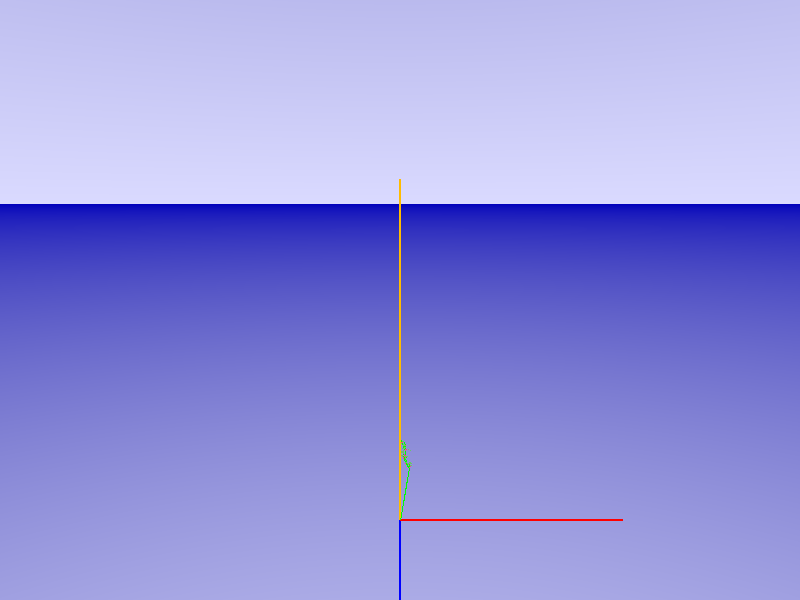 /*** Include Files***/
#include "shapes.inc"
#include "colors.inc"

/*** Camera ***/
camera {
 location    <250,140, 0>
 look_at     <0, 100, 0>
 right       x*image_width/image_height
}

/*** Light source ***/
#declare Dist=3000.0;
light_source {
     <210, 550, -190> color White
     fade_distance Dist fade_power 4
}

/*** Texture for vegetative plant parts ***/
#declare Color_Fruit=texture{
     pigment{color ForestGreen}
}
#declare Color_Fruit=
     pigment{color ForestGreen}
#declare Color_Fruit_Stem=texture {
     pigment{color ForestGreen}
}
#declare Color_Leaf=texture {
#declare Color_Leaf=
     pigment{color rgb <0.5, 0.8, 0.1>}
}
#declare Color_Petiole=texture {
     pigment{color rgb <0.5,  0.8, 0.1>}
}
#declare Color_Internode=texture {
     pigment{color rgb <0.5, 0.8, 0.1>}
}

/*** Atmosphere ***/
sky_sphere {
 pigment {
     gradient y
     color_map { [0.0 color rgb <0.7, 0.7, 1.0>] [1.0 color blue 0.5] }
 }
}

/*** Coordinate-Axes ***/
//East (X coordinate)
#declare East_X_Coordinate = mesh {
triangle { <0,-0.5,-0.5>,<0,-0.5,0.5>, <100,-0.5,-0.5>}
triangle {<0,-0.5,0.5>, <100,-0.5,0.5>, <100,-0.5,-0.5>}
triangle { <0,-0.5,0.5>, <0,0.5,0>, <100,-0.5,0.5>}
triangle { <0,0.5,0>, <100,0.5,0>, <100,-0.5,0.5>}
triangle { <0,0.5,0>, <0,-0.5,-0.5>, <100,0.5,0>}
triangle { <0,-0.5,-0.5>, <0,-0.5,-0.5>, <100,0.5,0>}
texture{pigment{color Blue}}}

// North (Z coordinate)
#declare North_Z_Coordinate = mesh {
triangle { <-0.5,-0.5,0>,<-0.5,0.5,0>, <-0.5,-0.5,100>}
triangle {<-0.5,0.5,0>, <-0.5,0.5,100>, <-0.5,-0.5,100>}
triangle { <-0.5,0.5,0>, <0.5,0,0>, <-0.5,0.5,100>}
triangle { <0.5,0,0>, <0.5,0,100>, <-0.5,0.5,100>}
triangle { <0.5,0,0>, <-0.5,-0.5,0>, <0.5,0,100>}
triangle { <-0.5,-0.5,0>, <-0.5,-0.5,100>, <0.5,0,100>}
texture{pigment{color Red}}}

// Vertical direction (Y coordinate)
#declare Vertical_Direction_Y_Coordinate = mesh {
triangle { <-0.5,0,-0.5>,<-0.5,0,0.5>, <-0.5,150,-0.5>}
triangle {<-0.5,0,0.5>, <-0.5,150,0.5>, <-0.5,150,-0.5>}
triangle { <-0.5,0,0.5>, <0.5,0,0>, <-0.5,150,0.5>}
triangle { <0.5,0,0>, <0.5,150,0>, <-0.5,150,0.5>}
triangle { <0.5,0,0>, <-0.5,0,-0.5>, <0.5,150,0>}
triangle { <-0.5,0,-0.5>, <-0.5,150,-0.5>, <0.5,150,0>}
texture{pigment{color Orange}}}

East_X_Coordinate
North_Z_Coordinate
Vertical_Direction_Y_Coordinate

/**** Interndoe ID: 0 ****/

#declare internode_id_0 = mesh {
triangle { <0.0, -0.0, 0.0>, < 0.5, -0.0, 0.0>, < 0.5, -0.0, 0.0>}
triangle { <0.0, -0.0, 0.0>, < 0.5, -0.0, 0.0>, < 0.0, -0.0, 0.0>}
triangle { <0.0, -0.0, 0.5>, < 0.0, -0.0, 0.5>, < 0.0, -0.0, 0.0>}
triangle { <0.5, -0.0, 0.0>, < 0.5, -0.0, 0.0>, < 0.0, -0.0, 0.5>}
triangle { <0.5, -0.0, 0.0>, < 0.0, -0.0, 0.5>, < 0.0, -0.0, 0.5>}
triangle { <0.0, -0.0, 0.0>, < 0.5, -0.0, 0.0>, < 0.0, -0.0, 0.5>}
triangle { <0.0, -0.0, 0.0>, < 0.5, -0.0, 0.0>, < 0.0, -0.0, 0.5>}
    texture {pigment{color rgb<0, 100, 0>}}}

internode_id_0

/**** Interndoe ID: 1 ****/

#declare internode_id_1 = mesh {
triangle { <0.0, -0.0, 0.0>, < 0.5, -0.0, 0.0>, < -2.959999999999999, 22.6, 3.9200000000000017>}
triangle { <0.0, -0.0, 0.0>, < -2.959999999999999, 22.6, 3.9200000000000017>, < -3.459999999999999, 22.6, 3.9200000000000017>}
triangle { <0.0, -0.0, 0.5>, < -3.459999999999999, 22.6, 4.420000000000002>, < -3.459999999999999, 22.6, 3.9200000000000017>}
triangle { <0.5, -0.0, 0.0>, < -2.959999999999999, 22.6, 3.9200000000000017>, < -3.459999999999999, 22.6, 4.420000000000002>}
triangle { <0.5, -0.0, 0.0>, < -3.459999999999999, 22.6, 4.420000000000002>, < 0.0, -0.0, 0.5>}
triangle { <0.0, -0.0, 0.0>, < 0.5, -0.0, 0.0>, < 0.0, -0.0, 0.5>}
triangle { <-3.459999999999999, 22.6, 3.9200000000000017>, < -2.959999999999999, 22.6, 3.9200000000000017>, < -3.459999999999999, 22.6, 4.420000000000002>}
    texture {pigment{color rgb<0, 100, 0>}}}

internode_id_1

/**** Interndoe ID: 2 ****/

#declare internode_id_2 = mesh {
triangle { <-3.459999999999999, 22.6, 3.9200000000000017>, < -2.959999999999999, 22.6, 3.9200000000000017>, < -3.4499999999999993, 22.970000000000002, 3.8500000000000014>}
triangle { <-3.459999999999999, 22.6, 3.9200000000000017>, < -3.4499999999999993, 22.970000000000002, 3.8500000000000014>, < -3.9499999999999993, 22.970000000000002, 3.8500000000000014>}
triangle { <-3.459999999999999, 22.6, 4.420000000000002>, < -3.9499999999999993, 22.970000000000002, 4.350000000000001>, < -3.9499999999999993, 22.970000000000002, 3.8500000000000014>}
triangle { <-2.959999999999999, 22.6, 3.9200000000000017>, < -3.4499999999999993, 22.970000000000002, 3.8500000000000014>, < -3.9499999999999993, 22.970000000000002, 4.350000000000001>}
triangle { <-2.959999999999999, 22.6, 3.9200000000000017>, < -3.9499999999999993, 22.970000000000002, 4.350000000000001>, < -3.459999999999999, 22.6, 4.420000000000002>}
triangle { <-3.459999999999999, 22.6, 3.9200000000000017>, < -2.959999999999999, 22.6, 3.9200000000000017>, < -3.459999999999999, 22.6, 4.420000000000002>}
triangle { <-3.9499999999999993, 22.970000000000002, 3.8500000000000014>, < -3.4499999999999993, 22.970000000000002, 3.8500000000000014>, < -3.9499999999999993, 22.970000000000002, 4.350000000000001>}
    texture {pigment{color rgb<0, 100, 0>}}}

internode_id_2

/**** Interndoe ID: 2_1_1 ****/

#declare internode_id_2_1_1 = mesh {
triangle { <-3.9499999999999993, 22.970000000000002, 3.8500000000000014>, < -3.4499999999999993, 22.970000000000002, 3.8500000000000014>, < -3.4499999999999993, 22.880000000000003, 3.8599999999999994>}
triangle { <-3.9499999999999993, 22.970000000000002, 3.8500000000000014>, < -3.4499999999999993, 22.880000000000003, 3.8599999999999994>, < -3.9499999999999993, 22.880000000000003, 3.8599999999999994>}
triangle { <-3.9499999999999993, 22.970000000000002, 4.350000000000001>, < -3.9499999999999993, 22.880000000000003, 4.359999999999999>, < -3.9499999999999993, 22.880000000000003, 3.8599999999999994>}
triangle { <-3.4499999999999993, 22.970000000000002, 3.8500000000000014>, < -3.4499999999999993, 22.880000000000003, 3.8599999999999994>, < -3.9499999999999993, 22.880000000000003, 4.359999999999999>}
triangle { <-3.4499999999999993, 22.970000000000002, 3.8500000000000014>, < -3.9499999999999993, 22.880000000000003, 4.359999999999999>, < -3.9499999999999993, 22.970000000000002, 4.350000000000001>}
triangle { <-3.9499999999999993, 22.970000000000002, 3.8500000000000014>, < -3.4499999999999993, 22.970000000000002, 3.8500000000000014>, < -3.9499999999999993, 22.970000000000002, 4.350000000000001>}
triangle { <-3.9499999999999993, 22.880000000000003, 3.8599999999999994>, < -3.4499999999999993, 22.880000000000003, 3.8599999999999994>, < -3.9499999999999993, 22.880000000000003, 4.359999999999999>}
    texture {pigment{color rgb<0, 100, 0>}}}

internode_id_2_1_1

/**** Interndoe ID: 2_1_2 ****/

#declare internode_id_2_1_2 = mesh {
triangle { <-3.9499999999999993, 22.880000000000003, 3.8599999999999994>, < -3.4499999999999993, 22.880000000000003, 3.8599999999999994>, < -3.58, 22.98, 3.8299999999999983>}
triangle { <-3.9499999999999993, 22.880000000000003, 3.8599999999999994>, < -3.58, 22.98, 3.8299999999999983>, < -4.08, 22.98, 3.8299999999999983>}
triangle { <-3.9499999999999993, 22.880000000000003, 4.359999999999999>, < -4.08, 22.98, 4.329999999999998>, < -4.08, 22.98, 3.8299999999999983>}
triangle { <-3.4499999999999993, 22.880000000000003, 3.8599999999999994>, < -3.58, 22.98, 3.8299999999999983>, < -4.08, 22.98, 4.329999999999998>}
triangle { <-3.4499999999999993, 22.880000000000003, 3.8599999999999994>, < -4.08, 22.98, 4.329999999999998>, < -3.9499999999999993, 22.880000000000003, 4.359999999999999>}
triangle { <-3.9499999999999993, 22.880000000000003, 3.8599999999999994>, < -3.4499999999999993, 22.880000000000003, 3.8599999999999994>, < -3.9499999999999993, 22.880000000000003, 4.359999999999999>}
triangle { <-4.08, 22.98, 3.8299999999999983>, < -3.58, 22.98, 3.8299999999999983>, < -4.08, 22.98, 4.329999999999998>}
    texture {pigment{color rgb<0, 100, 0>}}}

internode_id_2_1_2

/**** Interndoe ID: 2_1_3 ****/

#declare internode_id_2_1_3 = mesh {
triangle { <-4.08, 22.98, 3.8299999999999983>, < -3.58, 22.98, 3.8299999999999983>, < -3.7699999999999996, 23.11, 3.8699999999999974>}
triangle { <-4.08, 22.98, 3.8299999999999983>, < -3.7699999999999996, 23.11, 3.8699999999999974>, < -4.27, 23.11, 3.8699999999999974>}
triangle { <-4.08, 22.98, 4.329999999999998>, < -4.27, 23.11, 4.369999999999997>, < -4.27, 23.11, 3.8699999999999974>}
triangle { <-3.58, 22.98, 3.8299999999999983>, < -3.7699999999999996, 23.11, 3.8699999999999974>, < -4.27, 23.11, 4.369999999999997>}
triangle { <-3.58, 22.98, 3.8299999999999983>, < -4.27, 23.11, 4.369999999999997>, < -4.08, 22.98, 4.329999999999998>}
triangle { <-4.08, 22.98, 3.8299999999999983>, < -3.58, 22.98, 3.8299999999999983>, < -4.08, 22.98, 4.329999999999998>}
triangle { <-4.27, 23.11, 3.8699999999999974>, < -3.7699999999999996, 23.11, 3.8699999999999974>, < -4.27, 23.11, 4.369999999999997>}
    texture {pigment{color rgb<0, 100, 0>}}}

internode_id_2_1_3

/**** Leaf ID: 2_1_3_Leaf ****/

#declare leaf_id_2_1_3_Leaf = mesh {
triangle { <-4.8100000000000005, 23.36, 4.350000000000001>, <-4.890000000000001, 23.76, 4.5>, <-5.709999999999999, 23.44, 4.82>}
triangle { <-4.890000000000001, 23.76, 4.5>, <-5.35, 23.450000000000003, 5.329999999999998>, <-5.709999999999999, 23.44, 4.82>}
triangle { <-4.8100000000000005, 23.36, 4.350000000000001>, <-4.890000000000001, 23.76, 4.5>, <-4.959999999999999, 24.01, 5.519999999999996>}
triangle { <-4.890000000000001, 23.76, 4.5>, <-5.35, 23.450000000000003, 5.329999999999998>, <-4.959999999999999, 24.01, 5.519999999999996>}
    texture {pigment{color ForestGreen}}}

leaf_id_2_1_3_Leaf

#declare leaf_id_2_1_3_Leaf_petiole = mesh{
triangle { <-4.4, 23.01, 4.059999999999995>, < -3.9000000000000004, 23.01, 4.059999999999995>, < -3.9000000000000004, 23.01, 4.059999999999995>}
triangle { <-4.4, 23.01, 4.059999999999995>, < -3.9000000000000004, 23.01, 4.059999999999995>, < -4.4, 23.01, 4.059999999999995>}
triangle { <-4.4, 23.01, 4.559999999999995>, < -4.4, 23.01, 4.559999999999995>, < -4.4, 23.01, 4.059999999999995>}
triangle { <-3.9000000000000004, 23.01, 4.059999999999995>, < -3.9000000000000004, 23.01, 4.059999999999995>, < -4.4, 23.01, 4.559999999999995>}
triangle { <-3.9000000000000004, 23.01, 4.059999999999995>, < -4.4, 23.01, 4.559999999999995>, < -4.4, 23.01, 4.559999999999995>}
triangle { <-4.4, 23.01, 4.059999999999995>, < -3.9000000000000004, 23.01, 4.059999999999995>, < -4.4, 23.01, 4.559999999999995>}
triangle { <-4.4, 23.01, 4.059999999999995>, < -3.9000000000000004, 23.01, 4.059999999999995>, < -4.4, 23.01, 4.559999999999995>}
triangle { <-4.4, 23.01, 4.059999999999995>, < -3.9000000000000004, 23.01, 4.059999999999995>, < -4.3100000000000005, 23.36, 4.350000000000001>}
triangle { <-4.4, 23.01, 4.059999999999995>, < -4.3100000000000005, 23.36, 4.350000000000001>, < -4.8100000000000005, 23.36, 4.350000000000001>}
triangle { <-4.4, 23.01, 4.559999999999995>, < -4.8100000000000005, 23.36, 4.850000000000001>, < -4.8100000000000005, 23.36, 4.350000000000001>}
triangle { <-3.9000000000000004, 23.01, 4.059999999999995>, < -4.3100000000000005, 23.36, 4.350000000000001>, < -4.8100000000000005, 23.36, 4.850000000000001>}
triangle { <-3.9000000000000004, 23.01, 4.059999999999995>, < -4.8100000000000005, 23.36, 4.850000000000001>, < -4.4, 23.01, 4.559999999999995>}
triangle { <-4.4, 23.01, 4.059999999999995>, < -3.9000000000000004, 23.01, 4.059999999999995>, < -4.4, 23.01, 4.559999999999995>}
triangle { <-4.8100000000000005, 23.36, 4.350000000000001>, < -4.3100000000000005, 23.36, 4.350000000000001>, < -4.8100000000000005, 23.36, 4.850000000000001>}
    texture {pigment{color rgb<1.00, 0.050, 0.25>}}}

leaf_id_2_1_3_Leaf_petiole

/**** Interndoe ID: 2_1_4 ****/

#declare internode_id_2_1_4 = mesh {
triangle { <-4.27, 23.11, 3.8699999999999974>, < -3.7699999999999996, 23.11, 3.8699999999999974>, < -4.17, 23.42, 3.8999999999999986>}
triangle { <-4.27, 23.11, 3.8699999999999974>, < -4.17, 23.42, 3.8999999999999986>, < -4.67, 23.42, 3.8999999999999986>}
triangle { <-4.27, 23.11, 4.369999999999997>, < -4.67, 23.42, 4.399999999999999>, < -4.67, 23.42, 3.8999999999999986>}
triangle { <-3.7699999999999996, 23.11, 3.8699999999999974>, < -4.17, 23.42, 3.8999999999999986>, < -4.67, 23.42, 4.399999999999999>}
triangle { <-3.7699999999999996, 23.11, 3.8699999999999974>, < -4.67, 23.42, 4.399999999999999>, < -4.27, 23.11, 4.369999999999997>}
triangle { <-4.27, 23.11, 3.8699999999999974>, < -3.7699999999999996, 23.11, 3.8699999999999974>, < -4.27, 23.11, 4.369999999999997>}
triangle { <-4.67, 23.42, 3.8999999999999986>, < -4.17, 23.42, 3.8999999999999986>, < -4.67, 23.42, 4.399999999999999>}
    texture {pigment{color rgb<0, 100, 0>}}}

internode_id_2_1_4

/**** Interndoe ID: 2_1_5 ****/

#declare internode_id_2_1_5 = mesh {
triangle { <-4.67, 23.42, 3.8999999999999986>, < -4.17, 23.42, 3.8999999999999986>, < -4.6, 23.740000000000002, 4.170000000000002>}
triangle { <-4.67, 23.42, 3.8999999999999986>, < -4.6, 23.740000000000002, 4.170000000000002>, < -5.1, 23.740000000000002, 4.170000000000002>}
triangle { <-4.67, 23.42, 4.399999999999999>, < -5.1, 23.740000000000002, 4.670000000000002>, < -5.1, 23.740000000000002, 4.170000000000002>}
triangle { <-4.17, 23.42, 3.8999999999999986>, < -4.6, 23.740000000000002, 4.170000000000002>, < -5.1, 23.740000000000002, 4.670000000000002>}
triangle { <-4.17, 23.42, 3.8999999999999986>, < -5.1, 23.740000000000002, 4.670000000000002>, < -4.67, 23.42, 4.399999999999999>}
triangle { <-4.67, 23.42, 3.8999999999999986>, < -4.17, 23.42, 3.8999999999999986>, < -4.67, 23.42, 4.399999999999999>}
triangle { <-5.1, 23.740000000000002, 4.170000000000002>, < -4.6, 23.740000000000002, 4.170000000000002>, < -5.1, 23.740000000000002, 4.670000000000002>}
    texture {pigment{color rgb<0, 100, 0>}}}

internode_id_2_1_5

/**** Interndoe ID: 3 ****/

#declare internode_id_3 = mesh {
triangle { <-3.9499999999999993, 22.970000000000002, 3.8500000000000014>, < -3.4499999999999993, 22.970000000000002, 3.8500000000000014>, < -3.3100000000000005, 23.42, 3.490000000000002>}
triangle { <-3.9499999999999993, 22.970000000000002, 3.8500000000000014>, < -3.3100000000000005, 23.42, 3.490000000000002>, < -3.8100000000000005, 23.42, 3.490000000000002>}
triangle { <-3.9499999999999993, 22.970000000000002, 4.350000000000001>, < -3.8100000000000005, 23.42, 3.990000000000002>, < -3.8100000000000005, 23.42, 3.490000000000002>}
triangle { <-3.4499999999999993, 22.970000000000002, 3.8500000000000014>, < -3.3100000000000005, 23.42, 3.490000000000002>, < -3.8100000000000005, 23.42, 3.990000000000002>}
triangle { <-3.4499999999999993, 22.970000000000002, 3.8500000000000014>, < -3.8100000000000005, 23.42, 3.990000000000002>, < -3.9499999999999993, 22.970000000000002, 4.350000000000001>}
triangle { <-3.9499999999999993, 22.970000000000002, 3.8500000000000014>, < -3.4499999999999993, 22.970000000000002, 3.8500000000000014>, < -3.9499999999999993, 22.970000000000002, 4.350000000000001>}
triangle { <-3.8100000000000005, 23.42, 3.490000000000002>, < -3.3100000000000005, 23.42, 3.490000000000002>, < -3.8100000000000005, 23.42, 3.990000000000002>}
    texture {pigment{color rgb<0, 100, 0>}}}

internode_id_3

/**** Interndoe ID: 3_1_1 ****/

#declare internode_id_3_1_1 = mesh {
triangle { <-3.8100000000000005, 23.42, 3.490000000000002>, < -3.3100000000000005, 23.42, 3.490000000000002>, < -2.9399999999999995, 23.6, 3.6799999999999997>}
triangle { <-3.8100000000000005, 23.42, 3.490000000000002>, < -2.9399999999999995, 23.6, 3.6799999999999997>, < -3.4399999999999995, 23.6, 3.6799999999999997>}
triangle { <-3.8100000000000005, 23.42, 3.990000000000002>, < -3.4399999999999995, 23.6, 4.18>, < -3.4399999999999995, 23.6, 3.6799999999999997>}
triangle { <-3.3100000000000005, 23.42, 3.490000000000002>, < -2.9399999999999995, 23.6, 3.6799999999999997>, < -3.4399999999999995, 23.6, 4.18>}
triangle { <-3.3100000000000005, 23.42, 3.490000000000002>, < -3.4399999999999995, 23.6, 4.18>, < -3.8100000000000005, 23.42, 3.990000000000002>}
triangle { <-3.8100000000000005, 23.42, 3.490000000000002>, < -3.3100000000000005, 23.42, 3.490000000000002>, < -3.8100000000000005, 23.42, 3.990000000000002>}
triangle { <-3.4399999999999995, 23.6, 3.6799999999999997>, < -2.9399999999999995, 23.6, 3.6799999999999997>, < -3.4399999999999995, 23.6, 4.18>}
    texture {pigment{color rgb<0, 100, 0>}}}

internode_id_3_1_1

/**** Interndoe ID: 3_1_2 ****/

#declare internode_id_3_1_2 = mesh {
triangle { <-3.4399999999999995, 23.6, 3.6799999999999997>, < -2.9399999999999995, 23.6, 3.6799999999999997>, < -2.75, 24.1, 3.8799999999999955>}
triangle { <-3.4399999999999995, 23.6, 3.6799999999999997>, < -2.75, 24.1, 3.8799999999999955>, < -3.25, 24.1, 3.8799999999999955>}
triangle { <-3.4399999999999995, 23.6, 4.18>, < -3.25, 24.1, 4.3799999999999955>, < -3.25, 24.1, 3.8799999999999955>}
triangle { <-2.9399999999999995, 23.6, 3.6799999999999997>, < -2.75, 24.1, 3.8799999999999955>, < -3.25, 24.1, 4.3799999999999955>}
triangle { <-2.9399999999999995, 23.6, 3.6799999999999997>, < -3.25, 24.1, 4.3799999999999955>, < -3.4399999999999995, 23.6, 4.18>}
triangle { <-3.4399999999999995, 23.6, 3.6799999999999997>, < -2.9399999999999995, 23.6, 3.6799999999999997>, < -3.4399999999999995, 23.6, 4.18>}
triangle { <-3.25, 24.1, 3.8799999999999955>, < -2.75, 24.1, 3.8799999999999955>, < -3.25, 24.1, 4.3799999999999955>}
    texture {pigment{color rgb<0, 100, 0>}}}

internode_id_3_1_2

/**** Leaf ID: 3_1_2_Leaf ****/

#declare leaf_id_3_1_2_Leaf = mesh {
triangle { <-3.4299999999999997, 24.76, 4.359999999999999>, <-3.59, 25.01, 4.649999999999999>, <-4.629999999999999, 24.950000000000003, 4.859999999999999>}
triangle { <-3.59, 25.01, 4.649999999999999>, <-3.879999999999999, 25.220000000000002, 5.460000000000001>, <-4.629999999999999, 24.950000000000003, 4.859999999999999>}
triangle { <-3.4299999999999997, 24.76, 4.359999999999999>, <-3.59, 25.01, 4.649999999999999>, <-3.09, 25.69, 5.359999999999999>}
triangle { <-3.59, 25.01, 4.649999999999999>, <-3.879999999999999, 25.220000000000002, 5.460000000000001>, <-3.09, 25.69, 5.359999999999999>}
    texture {pigment{color ForestGreen}}}

leaf_id_3_1_2_Leaf

#declare leaf_id_3_1_2_Leaf_petiole = mesh{
triangle { <-3.3100000000000005, 24.16, 3.969999999999999>, < -2.8100000000000005, 24.16, 3.969999999999999>, < -2.8100000000000005, 24.16, 3.969999999999999>}
triangle { <-3.3100000000000005, 24.16, 3.969999999999999>, < -2.8100000000000005, 24.16, 3.969999999999999>, < -3.3100000000000005, 24.16, 3.969999999999999>}
triangle { <-3.3100000000000005, 24.16, 4.469999999999999>, < -3.3100000000000005, 24.16, 4.469999999999999>, < -3.3100000000000005, 24.16, 3.969999999999999>}
triangle { <-2.8100000000000005, 24.16, 3.969999999999999>, < -2.8100000000000005, 24.16, 3.969999999999999>, < -3.3100000000000005, 24.16, 4.469999999999999>}
triangle { <-2.8100000000000005, 24.16, 3.969999999999999>, < -3.3100000000000005, 24.16, 4.469999999999999>, < -3.3100000000000005, 24.16, 4.469999999999999>}
triangle { <-3.3100000000000005, 24.16, 3.969999999999999>, < -2.8100000000000005, 24.16, 3.969999999999999>, < -3.3100000000000005, 24.16, 4.469999999999999>}
triangle { <-3.3100000000000005, 24.16, 3.969999999999999>, < -2.8100000000000005, 24.16, 3.969999999999999>, < -3.3100000000000005, 24.16, 4.469999999999999>}
triangle { <-3.3100000000000005, 24.16, 3.969999999999999>, < -2.8100000000000005, 24.16, 3.969999999999999>, < -2.9299999999999997, 24.76, 4.359999999999999>}
triangle { <-3.3100000000000005, 24.16, 3.969999999999999>, < -2.9299999999999997, 24.76, 4.359999999999999>, < -3.4299999999999997, 24.76, 4.359999999999999>}
triangle { <-3.3100000000000005, 24.16, 4.469999999999999>, < -3.4299999999999997, 24.76, 4.859999999999999>, < -3.4299999999999997, 24.76, 4.359999999999999>}
triangle { <-2.8100000000000005, 24.16, 3.969999999999999>, < -2.9299999999999997, 24.76, 4.359999999999999>, < -3.4299999999999997, 24.76, 4.859999999999999>}
triangle { <-2.8100000000000005, 24.16, 3.969999999999999>, < -3.4299999999999997, 24.76, 4.859999999999999>, < -3.3100000000000005, 24.16, 4.469999999999999>}
triangle { <-3.3100000000000005, 24.16, 3.969999999999999>, < -2.8100000000000005, 24.16, 3.969999999999999>, < -3.3100000000000005, 24.16, 4.469999999999999>}
triangle { <-3.4299999999999997, 24.76, 4.359999999999999>, < -2.9299999999999997, 24.76, 4.359999999999999>, < -3.4299999999999997, 24.76, 4.859999999999999>}
    texture {pigment{color rgb<1.00, 0.050, 0.25>}}}

leaf_id_3_1_2_Leaf_petiole

/**** Interndoe ID: 3_1_3 ****/

#declare internode_id_3_1_3 = mesh {
triangle { <-3.25, 24.1, 3.8799999999999955>, < -2.75, 24.1, 3.8799999999999955>, < -2.6400000000000006, 24.880000000000003, 3.809999999999995>}
triangle { <-3.25, 24.1, 3.8799999999999955>, < -2.6400000000000006, 24.880000000000003, 3.809999999999995>, < -3.1400000000000006, 24.880000000000003, 3.809999999999995>}
triangle { <-3.25, 24.1, 4.3799999999999955>, < -3.1400000000000006, 24.880000000000003, 4.309999999999995>, < -3.1400000000000006, 24.880000000000003, 3.809999999999995>}
triangle { <-2.75, 24.1, 3.8799999999999955>, < -2.6400000000000006, 24.880000000000003, 3.809999999999995>, < -3.1400000000000006, 24.880000000000003, 4.309999999999995>}
triangle { <-2.75, 24.1, 3.8799999999999955>, < -3.1400000000000006, 24.880000000000003, 4.309999999999995>, < -3.25, 24.1, 4.3799999999999955>}
triangle { <-3.25, 24.1, 3.8799999999999955>, < -2.75, 24.1, 3.8799999999999955>, < -3.25, 24.1, 4.3799999999999955>}
triangle { <-3.1400000000000006, 24.880000000000003, 3.809999999999995>, < -2.6400000000000006, 24.880000000000003, 3.809999999999995>, < -3.1400000000000006, 24.880000000000003, 4.309999999999995>}
    texture {pigment{color rgb<0, 100, 0>}}}

internode_id_3_1_3

/**** Leaf ID: 3_1_3_Leaf ****/

#declare leaf_id_3_1_3_Leaf = mesh {
triangle { <-3.17, 25.27, 3.479999999999997>, <-3.1799999999999997, 25.62, 3.1899999999999977>, <-2.4000000000000004, 26.34, 3.289999999999999>}
triangle { <-3.1799999999999997, 25.62, 3.1899999999999977>, <-2.9000000000000004, 26.09, 2.3999999999999986>, <-2.4000000000000004, 26.34, 3.289999999999999>}
triangle { <-3.17, 25.27, 3.479999999999997>, <-3.1799999999999997, 25.62, 3.1899999999999977>, <-3.8000000000000007, 26.080000000000002, 2.6799999999999997>}
triangle { <-3.1799999999999997, 25.62, 3.1899999999999977>, <-2.9000000000000004, 26.09, 2.3999999999999986>, <-3.8000000000000007, 26.080000000000002, 2.6799999999999997>}
    texture {pigment{color ForestGreen}}}

leaf_id_3_1_3_Leaf

#declare leaf_id_3_1_3_Leaf_petiole = mesh{
triangle { <-3.1899999999999995, 24.85, 3.6799999999999997>, < -2.6899999999999995, 24.85, 3.6799999999999997>, < -2.6899999999999995, 24.85, 3.6799999999999997>}
triangle { <-3.1899999999999995, 24.85, 3.6799999999999997>, < -2.6899999999999995, 24.85, 3.6799999999999997>, < -3.1899999999999995, 24.85, 3.6799999999999997>}
triangle { <-3.1899999999999995, 24.85, 4.18>, < -3.1899999999999995, 24.85, 4.18>, < -3.1899999999999995, 24.85, 3.6799999999999997>}
triangle { <-2.6899999999999995, 24.85, 3.6799999999999997>, < -2.6899999999999995, 24.85, 3.6799999999999997>, < -3.1899999999999995, 24.85, 4.18>}
triangle { <-2.6899999999999995, 24.85, 3.6799999999999997>, < -3.1899999999999995, 24.85, 4.18>, < -3.1899999999999995, 24.85, 4.18>}
triangle { <-3.1899999999999995, 24.85, 3.6799999999999997>, < -2.6899999999999995, 24.85, 3.6799999999999997>, < -3.1899999999999995, 24.85, 4.18>}
triangle { <-3.1899999999999995, 24.85, 3.6799999999999997>, < -2.6899999999999995, 24.85, 3.6799999999999997>, < -3.1899999999999995, 24.85, 4.18>}
triangle { <-3.1899999999999995, 24.85, 3.6799999999999997>, < -2.6899999999999995, 24.85, 3.6799999999999997>, < -2.67, 25.27, 3.479999999999997>}
triangle { <-3.1899999999999995, 24.85, 3.6799999999999997>, < -2.67, 25.27, 3.479999999999997>, < -3.17, 25.27, 3.479999999999997>}
triangle { <-3.1899999999999995, 24.85, 4.18>, < -3.17, 25.27, 3.979999999999997>, < -3.17, 25.27, 3.479999999999997>}
triangle { <-2.6899999999999995, 24.85, 3.6799999999999997>, < -2.67, 25.27, 3.479999999999997>, < -3.17, 25.27, 3.979999999999997>}
triangle { <-2.6899999999999995, 24.85, 3.6799999999999997>, < -3.17, 25.27, 3.979999999999997>, < -3.1899999999999995, 24.85, 4.18>}
triangle { <-3.1899999999999995, 24.85, 3.6799999999999997>, < -2.6899999999999995, 24.85, 3.6799999999999997>, < -3.1899999999999995, 24.85, 4.18>}
triangle { <-3.17, 25.27, 3.479999999999997>, < -2.67, 25.27, 3.479999999999997>, < -3.17, 25.27, 3.979999999999997>}
    texture {pigment{color rgb<1.00, 0.050, 0.25>}}}

leaf_id_3_1_3_Leaf_petiole

/**** Interndoe ID: 3_1_4 ****/

#declare internode_id_3_1_4 = mesh {
triangle { <-3.1400000000000006, 24.880000000000003, 3.809999999999995>, < -2.6400000000000006, 24.880000000000003, 3.809999999999995>, < -2.6799999999999997, 25.470000000000002, 3.8999999999999986>}
triangle { <-3.1400000000000006, 24.880000000000003, 3.809999999999995>, < -2.6799999999999997, 25.470000000000002, 3.8999999999999986>, < -3.1799999999999997, 25.470000000000002, 3.8999999999999986>}
triangle { <-3.1400000000000006, 24.880000000000003, 4.309999999999995>, < -3.1799999999999997, 25.470000000000002, 4.399999999999999>, < -3.1799999999999997, 25.470000000000002, 3.8999999999999986>}
triangle { <-2.6400000000000006, 24.880000000000003, 3.809999999999995>, < -2.6799999999999997, 25.470000000000002, 3.8999999999999986>, < -3.1799999999999997, 25.470000000000002, 4.399999999999999>}
triangle { <-2.6400000000000006, 24.880000000000003, 3.809999999999995>, < -3.1799999999999997, 25.470000000000002, 4.399999999999999>, < -3.1400000000000006, 24.880000000000003, 4.309999999999995>}
triangle { <-3.1400000000000006, 24.880000000000003, 3.809999999999995>, < -2.6400000000000006, 24.880000000000003, 3.809999999999995>, < -3.1400000000000006, 24.880000000000003, 4.309999999999995>}
triangle { <-3.1799999999999997, 25.470000000000002, 3.8999999999999986>, < -2.6799999999999997, 25.470000000000002, 3.8999999999999986>, < -3.1799999999999997, 25.470000000000002, 4.399999999999999>}
    texture {pigment{color rgb<0, 100, 0>}}}

internode_id_3_1_4

/**** Interndoe ID: 4 ****/

#declare internode_id_4 = mesh {
triangle { <-3.8100000000000005, 23.42, 3.490000000000002>, < -3.3100000000000005, 23.42, 3.490000000000002>, < -4.68, 24.3, 2.8999999999999986>}
triangle { <-3.8100000000000005, 23.42, 3.490000000000002>, < -4.68, 24.3, 2.8999999999999986>, < -5.18, 24.3, 2.8999999999999986>}
triangle { <-3.8100000000000005, 23.42, 3.990000000000002>, < -5.18, 24.3, 3.3999999999999986>, < -5.18, 24.3, 2.8999999999999986>}
triangle { <-3.3100000000000005, 23.42, 3.490000000000002>, < -4.68, 24.3, 2.8999999999999986>, < -5.18, 24.3, 3.3999999999999986>}
triangle { <-3.3100000000000005, 23.42, 3.490000000000002>, < -5.18, 24.3, 3.3999999999999986>, < -3.8100000000000005, 23.42, 3.990000000000002>}
triangle { <-3.8100000000000005, 23.42, 3.490000000000002>, < -3.3100000000000005, 23.42, 3.490000000000002>, < -3.8100000000000005, 23.42, 3.990000000000002>}
triangle { <-5.18, 24.3, 2.8999999999999986>, < -4.68, 24.3, 2.8999999999999986>, < -5.18, 24.3, 3.3999999999999986>}
    texture {pigment{color rgb<0, 100, 0>}}}

internode_id_4

/**** Interndoe ID: 4_1_1 ****/

#declare internode_id_4_1_1 = mesh {
triangle { <-5.18, 24.3, 2.8999999999999986>, < -4.68, 24.3, 2.8999999999999986>, < -4.779999999999999, 24.130000000000003, 2.960000000000001>}
triangle { <-5.18, 24.3, 2.8999999999999986>, < -4.779999999999999, 24.130000000000003, 2.960000000000001>, < -5.279999999999999, 24.130000000000003, 2.960000000000001>}
triangle { <-5.18, 24.3, 3.3999999999999986>, < -5.279999999999999, 24.130000000000003, 3.460000000000001>, < -5.279999999999999, 24.130000000000003, 2.960000000000001>}
triangle { <-4.68, 24.3, 2.8999999999999986>, < -4.779999999999999, 24.130000000000003, 2.960000000000001>, < -5.279999999999999, 24.130000000000003, 3.460000000000001>}
triangle { <-4.68, 24.3, 2.8999999999999986>, < -5.279999999999999, 24.130000000000003, 3.460000000000001>, < -5.18, 24.3, 3.3999999999999986>}
triangle { <-5.18, 24.3, 2.8999999999999986>, < -4.68, 24.3, 2.8999999999999986>, < -5.18, 24.3, 3.3999999999999986>}
triangle { <-5.279999999999999, 24.130000000000003, 2.960000000000001>, < -4.779999999999999, 24.130000000000003, 2.960000000000001>, < -5.279999999999999, 24.130000000000003, 3.460000000000001>}
    texture {pigment{color rgb<0, 100, 0>}}}

internode_id_4_1_1

/**** Interndoe ID: 4_1_2 ****/

#declare internode_id_4_1_2 = mesh {
triangle { <-5.279999999999999, 24.130000000000003, 2.960000000000001>, < -4.779999999999999, 24.130000000000003, 2.960000000000001>, < -5.050000000000001, 23.85, 2.8699999999999974>}
triangle { <-5.279999999999999, 24.130000000000003, 2.960000000000001>, < -5.050000000000001, 23.85, 2.8699999999999974>, < -5.550000000000001, 23.85, 2.8699999999999974>}
triangle { <-5.279999999999999, 24.130000000000003, 3.460000000000001>, < -5.550000000000001, 23.85, 3.3699999999999974>, < -5.550000000000001, 23.85, 2.8699999999999974>}
triangle { <-4.779999999999999, 24.130000000000003, 2.960000000000001>, < -5.050000000000001, 23.85, 2.8699999999999974>, < -5.550000000000001, 23.85, 3.3699999999999974>}
triangle { <-4.779999999999999, 24.130000000000003, 2.960000000000001>, < -5.550000000000001, 23.85, 3.3699999999999974>, < -5.279999999999999, 24.130000000000003, 3.460000000000001>}
triangle { <-5.279999999999999, 24.130000000000003, 2.960000000000001>, < -4.779999999999999, 24.130000000000003, 2.960000000000001>, < -5.279999999999999, 24.130000000000003, 3.460000000000001>}
triangle { <-5.550000000000001, 23.85, 2.8699999999999974>, < -5.050000000000001, 23.85, 2.8699999999999974>, < -5.550000000000001, 23.85, 3.3699999999999974>}
    texture {pigment{color rgb<0, 100, 0>}}}

internode_id_4_1_2

/**** Leaf ID: 4_1_2_Leaf ****/

#declare leaf_id_4_1_2_Leaf = mesh {
triangle { <-6.26, 24.01, 3.729999999999997>, <-5.66, 24.43, 4.269999999999996>, <-6.119999999999999, 24.12, 5.189999999999998>}
triangle { <-5.66, 24.43, 4.269999999999996>, <-5.27, 24.55, 5.039999999999999>, <-6.119999999999999, 24.12, 5.189999999999998>}
triangle { <-6.26, 24.01, 3.729999999999997>, <-5.66, 24.43, 4.269999999999996>, <-5.34, 25.34, 4.57>}
triangle { <-5.66, 24.43, 4.269999999999996>, <-5.27, 24.55, 5.039999999999999>, <-5.34, 25.34, 4.57>}
    texture {pigment{color ForestGreen}}}

leaf_id_4_1_2_Leaf

#declare leaf_id_4_1_2_Leaf_petiole = mesh{
triangle { <-5.699999999999999, 23.69, 3.0899999999999963>, < -5.199999999999999, 23.69, 3.0899999999999963>, < -5.199999999999999, 23.69, 3.0899999999999963>}
triangle { <-5.699999999999999, 23.69, 3.0899999999999963>, < -5.199999999999999, 23.69, 3.0899999999999963>, < -5.699999999999999, 23.69, 3.0899999999999963>}
triangle { <-5.699999999999999, 23.69, 3.5899999999999963>, < -5.699999999999999, 23.69, 3.5899999999999963>, < -5.699999999999999, 23.69, 3.0899999999999963>}
triangle { <-5.199999999999999, 23.69, 3.0899999999999963>, < -5.199999999999999, 23.69, 3.0899999999999963>, < -5.699999999999999, 23.69, 3.5899999999999963>}
triangle { <-5.199999999999999, 23.69, 3.0899999999999963>, < -5.699999999999999, 23.69, 3.5899999999999963>, < -5.699999999999999, 23.69, 3.5899999999999963>}
triangle { <-5.699999999999999, 23.69, 3.0899999999999963>, < -5.199999999999999, 23.69, 3.0899999999999963>, < -5.699999999999999, 23.69, 3.5899999999999963>}
triangle { <-5.699999999999999, 23.69, 3.0899999999999963>, < -5.199999999999999, 23.69, 3.0899999999999963>, < -5.699999999999999, 23.69, 3.5899999999999963>}
triangle { <-5.699999999999999, 23.69, 3.0899999999999963>, < -5.199999999999999, 23.69, 3.0899999999999963>, < -5.76, 24.01, 3.729999999999997>}
triangle { <-5.699999999999999, 23.69, 3.0899999999999963>, < -5.76, 24.01, 3.729999999999997>, < -6.26, 24.01, 3.729999999999997>}
triangle { <-5.699999999999999, 23.69, 3.5899999999999963>, < -6.26, 24.01, 4.229999999999997>, < -6.26, 24.01, 3.729999999999997>}
triangle { <-5.199999999999999, 23.69, 3.0899999999999963>, < -5.76, 24.01, 3.729999999999997>, < -6.26, 24.01, 4.229999999999997>}
triangle { <-5.199999999999999, 23.69, 3.0899999999999963>, < -6.26, 24.01, 4.229999999999997>, < -5.699999999999999, 23.69, 3.5899999999999963>}
triangle { <-5.699999999999999, 23.69, 3.0899999999999963>, < -5.199999999999999, 23.69, 3.0899999999999963>, < -5.699999999999999, 23.69, 3.5899999999999963>}
triangle { <-6.26, 24.01, 3.729999999999997>, < -5.76, 24.01, 3.729999999999997>, < -6.26, 24.01, 4.229999999999997>}
    texture {pigment{color rgb<1.00, 0.050, 0.25>}}}

leaf_id_4_1_2_Leaf_petiole

/**** Interndoe ID: 4_1_3 ****/

#declare internode_id_4_1_3 = mesh {
triangle { <-5.550000000000001, 23.85, 2.8699999999999974>, < -5.050000000000001, 23.85, 2.8699999999999974>, < -5.390000000000001, 24.01, 2.6099999999999994>}
triangle { <-5.550000000000001, 23.85, 2.8699999999999974>, < -5.390000000000001, 24.01, 2.6099999999999994>, < -5.890000000000001, 24.01, 2.6099999999999994>}
triangle { <-5.550000000000001, 23.85, 3.3699999999999974>, < -5.890000000000001, 24.01, 3.1099999999999994>, < -5.890000000000001, 24.01, 2.6099999999999994>}
triangle { <-5.050000000000001, 23.85, 2.8699999999999974>, < -5.390000000000001, 24.01, 2.6099999999999994>, < -5.890000000000001, 24.01, 3.1099999999999994>}
triangle { <-5.050000000000001, 23.85, 2.8699999999999974>, < -5.890000000000001, 24.01, 3.1099999999999994>, < -5.550000000000001, 23.85, 3.3699999999999974>}
triangle { <-5.550000000000001, 23.85, 2.8699999999999974>, < -5.050000000000001, 23.85, 2.8699999999999974>, < -5.550000000000001, 23.85, 3.3699999999999974>}
triangle { <-5.890000000000001, 24.01, 2.6099999999999994>, < -5.390000000000001, 24.01, 2.6099999999999994>, < -5.890000000000001, 24.01, 3.1099999999999994>}
    texture {pigment{color rgb<0, 100, 0>}}}

internode_id_4_1_3

/**** Leaf ID: 4_1_3_Leaf ****/

#declare leaf_id_4_1_3_Leaf = mesh {
triangle { <-5.9, 24.92, 2.1099999999999994>, <-5.800000000000001, 25.28, 2.3599999999999994>, <-6.68, 25.91, 2.6499999999999986>}
triangle { <-5.800000000000001, 25.28, 2.3599999999999994>, <-5.890000000000001, 25.98, 2.979999999999997>, <-6.68, 25.91, 2.6499999999999986>}
triangle { <-5.9, 24.92, 2.1099999999999994>, <-5.800000000000001, 25.28, 2.3599999999999994>, <-5.07, 26.03, 2.6799999999999997>}
triangle { <-5.800000000000001, 25.28, 2.3599999999999994>, <-5.890000000000001, 25.98, 2.979999999999997>, <-5.07, 26.03, 2.6799999999999997>}
    texture {pigment{color ForestGreen}}}

leaf_id_4_1_3_Leaf

#declare leaf_id_4_1_3_Leaf_petiole = mesh{
triangle { <-5.9, 24.1, 2.5899999999999963>, < -5.4, 24.1, 2.5899999999999963>, < -5.4, 24.1, 2.5899999999999963>}
triangle { <-5.9, 24.1, 2.5899999999999963>, < -5.4, 24.1, 2.5899999999999963>, < -5.9, 24.1, 2.5899999999999963>}
triangle { <-5.9, 24.1, 3.0899999999999963>, < -5.9, 24.1, 3.0899999999999963>, < -5.9, 24.1, 2.5899999999999963>}
triangle { <-5.4, 24.1, 2.5899999999999963>, < -5.4, 24.1, 2.5899999999999963>, < -5.9, 24.1, 3.0899999999999963>}
triangle { <-5.4, 24.1, 2.5899999999999963>, < -5.9, 24.1, 3.0899999999999963>, < -5.9, 24.1, 3.0899999999999963>}
triangle { <-5.9, 24.1, 2.5899999999999963>, < -5.4, 24.1, 2.5899999999999963>, < -5.9, 24.1, 3.0899999999999963>}
triangle { <-5.9, 24.1, 2.5899999999999963>, < -5.4, 24.1, 2.5899999999999963>, < -5.9, 24.1, 3.0899999999999963>}
triangle { <-5.9, 24.1, 2.5899999999999963>, < -5.4, 24.1, 2.5899999999999963>, < -5.4, 24.92, 2.1099999999999994>}
triangle { <-5.9, 24.1, 2.5899999999999963>, < -5.4, 24.92, 2.1099999999999994>, < -5.9, 24.92, 2.1099999999999994>}
triangle { <-5.9, 24.1, 3.0899999999999963>, < -5.9, 24.92, 2.6099999999999994>, < -5.9, 24.92, 2.1099999999999994>}
triangle { <-5.4, 24.1, 2.5899999999999963>, < -5.4, 24.92, 2.1099999999999994>, < -5.9, 24.92, 2.6099999999999994>}
triangle { <-5.4, 24.1, 2.5899999999999963>, < -5.9, 24.92, 2.6099999999999994>, < -5.9, 24.1, 3.0899999999999963>}
triangle { <-5.9, 24.1, 2.5899999999999963>, < -5.4, 24.1, 2.5899999999999963>, < -5.9, 24.1, 3.0899999999999963>}
triangle { <-5.9, 24.92, 2.1099999999999994>, < -5.4, 24.92, 2.1099999999999994>, < -5.9, 24.92, 2.6099999999999994>}
    texture {pigment{color rgb<1.00, 0.050, 0.25>}}}

leaf_id_4_1_3_Leaf_petiole

/**** Interndoe ID: 4_1_4 ****/

#declare internode_id_4_1_4 = mesh {
triangle { <-5.890000000000001, 24.01, 2.6099999999999994>, < -5.390000000000001, 24.01, 2.6099999999999994>, < -6.789999999999999, 24.85, 2.0799999999999983>}
triangle { <-5.890000000000001, 24.01, 2.6099999999999994>, < -6.789999999999999, 24.85, 2.0799999999999983>, < -7.289999999999999, 24.85, 2.0799999999999983>}
triangle { <-5.890000000000001, 24.01, 3.1099999999999994>, < -7.289999999999999, 24.85, 2.5799999999999983>, < -7.289999999999999, 24.85, 2.0799999999999983>}
triangle { <-5.390000000000001, 24.01, 2.6099999999999994>, < -6.789999999999999, 24.85, 2.0799999999999983>, < -7.289999999999999, 24.85, 2.5799999999999983>}
triangle { <-5.390000000000001, 24.01, 2.6099999999999994>, < -7.289999999999999, 24.85, 2.5799999999999983>, < -5.890000000000001, 24.01, 3.1099999999999994>}
triangle { <-5.890000000000001, 24.01, 2.6099999999999994>, < -5.390000000000001, 24.01, 2.6099999999999994>, < -5.890000000000001, 24.01, 3.1099999999999994>}
triangle { <-7.289999999999999, 24.85, 2.0799999999999983>, < -6.789999999999999, 24.85, 2.0799999999999983>, < -7.289999999999999, 24.85, 2.5799999999999983>}
    texture {pigment{color rgb<0, 100, 0>}}}

internode_id_4_1_4

/**** Leaf ID: 4_1_4_Leaf ****/

#declare leaf_id_4_1_4_Leaf = mesh {
triangle { <-7.9, 25.400000000000002, 1.9600000000000009>, <-8.47, 25.3, 1.9299999999999997>, <-9.43, 24.93, 0.9399999999999977>}
triangle { <-8.47, 25.3, 1.9299999999999997>, <-9.629999999999999, 24.77, 1.8999999999999986>, <-9.43, 24.93, 0.9399999999999977>}
triangle { <-7.9, 25.400000000000002, 1.9600000000000009>, <-8.47, 25.3, 1.9299999999999997>, <-8.49, 26.0, 3.269999999999996>}
triangle { <-8.47, 25.3, 1.9299999999999997>, <-9.629999999999999, 24.77, 1.8999999999999986>, <-8.49, 26.0, 3.269999999999996>}
    texture {pigment{color ForestGreen}}}

leaf_id_4_1_4_Leaf

#declare leaf_id_4_1_4_Leaf_petiole = mesh{
triangle { <-7.52, 24.87, 2.1199999999999974>, < -7.02, 24.87, 2.1199999999999974>, < -7.02, 24.87, 2.1199999999999974>}
triangle { <-7.52, 24.87, 2.1199999999999974>, < -7.02, 24.87, 2.1199999999999974>, < -7.52, 24.87, 2.1199999999999974>}
triangle { <-7.52, 24.87, 2.6199999999999974>, < -7.52, 24.87, 2.6199999999999974>, < -7.52, 24.87, 2.1199999999999974>}
triangle { <-7.02, 24.87, 2.1199999999999974>, < -7.02, 24.87, 2.1199999999999974>, < -7.52, 24.87, 2.6199999999999974>}
triangle { <-7.02, 24.87, 2.1199999999999974>, < -7.52, 24.87, 2.6199999999999974>, < -7.52, 24.87, 2.6199999999999974>}
triangle { <-7.52, 24.87, 2.1199999999999974>, < -7.02, 24.87, 2.1199999999999974>, < -7.52, 24.87, 2.6199999999999974>}
triangle { <-7.52, 24.87, 2.1199999999999974>, < -7.02, 24.87, 2.1199999999999974>, < -7.52, 24.87, 2.6199999999999974>}
triangle { <-7.52, 24.87, 2.1199999999999974>, < -7.02, 24.87, 2.1199999999999974>, < -7.4, 25.400000000000002, 1.9600000000000009>}
triangle { <-7.52, 24.87, 2.1199999999999974>, < -7.4, 25.400000000000002, 1.9600000000000009>, < -7.9, 25.400000000000002, 1.9600000000000009>}
triangle { <-7.52, 24.87, 2.6199999999999974>, < -7.9, 25.400000000000002, 2.460000000000001>, < -7.9, 25.400000000000002, 1.9600000000000009>}
triangle { <-7.02, 24.87, 2.1199999999999974>, < -7.4, 25.400000000000002, 1.9600000000000009>, < -7.9, 25.400000000000002, 2.460000000000001>}
triangle { <-7.02, 24.87, 2.1199999999999974>, < -7.9, 25.400000000000002, 2.460000000000001>, < -7.52, 24.87, 2.6199999999999974>}
triangle { <-7.52, 24.87, 2.1199999999999974>, < -7.02, 24.87, 2.1199999999999974>, < -7.52, 24.87, 2.6199999999999974>}
triangle { <-7.9, 25.400000000000002, 1.9600000000000009>, < -7.4, 25.400000000000002, 1.9600000000000009>, < -7.9, 25.400000000000002, 2.460000000000001>}
    texture {pigment{color rgb<1.00, 0.050, 0.25>}}}

leaf_id_4_1_4_Leaf_petiole

/**** Flower ID: 4_1_4_Flower ****/

#declare flower_id_4_1_4_Flower = mesh {
triangle { <-7.1899999999999995, 24.880000000000003, 2.039999999999999>, <-7.289999999999999, 25.36, 1.8500000000000014>, <-7.629999999999999, 26.14, 1.6299999999999955>}
    texture {pigment{color rgb<100, 0, 110>}}}

flower_id_4_1_4_Flower

#declare flower_id_4_1_4_Flower_petiole = mesh{
triangle { <-7.1899999999999995, 24.880000000000003, 2.039999999999999>, < -6.6899999999999995, 24.880000000000003, 2.039999999999999>, < -6.6899999999999995, 24.880000000000003, 2.039999999999999>}
triangle { <-7.1899999999999995, 24.880000000000003, 2.039999999999999>, < -6.6899999999999995, 24.880000000000003, 2.039999999999999>, < -7.1899999999999995, 24.880000000000003, 2.039999999999999>}
triangle { <-7.1899999999999995, 24.880000000000003, 2.539999999999999>, < -7.1899999999999995, 24.880000000000003, 2.539999999999999>, < -7.1899999999999995, 24.880000000000003, 2.039999999999999>}
triangle { <-6.6899999999999995, 24.880000000000003, 2.039999999999999>, < -6.6899999999999995, 24.880000000000003, 2.039999999999999>, < -7.1899999999999995, 24.880000000000003, 2.539999999999999>}
triangle { <-6.6899999999999995, 24.880000000000003, 2.039999999999999>, < -7.1899999999999995, 24.880000000000003, 2.539999999999999>, < -7.1899999999999995, 24.880000000000003, 2.539999999999999>}
triangle { <-7.1899999999999995, 24.880000000000003, 2.039999999999999>, < -6.6899999999999995, 24.880000000000003, 2.039999999999999>, < -7.1899999999999995, 24.880000000000003, 2.539999999999999>}
triangle { <-7.1899999999999995, 24.880000000000003, 2.039999999999999>, < -6.6899999999999995, 24.880000000000003, 2.039999999999999>, < -7.1899999999999995, 24.880000000000003, 2.539999999999999>}
    texture {pigment{color rgb<1.00, 0.050, 0.25>}}}

flower_id_4_1_4_Flower_petiole

/**** Interndoe ID: 4_1_5 ****/

#declare internode_id_4_1_5 = mesh {
triangle { <-7.289999999999999, 24.85, 2.0799999999999983>, < -6.789999999999999, 24.85, 2.0799999999999983>, < -7.449999999999999, 25.880000000000003, 1.6400000000000006>}
triangle { <-7.289999999999999, 24.85, 2.0799999999999983>, < -7.449999999999999, 25.880000000000003, 1.6400000000000006>, < -7.949999999999999, 25.880000000000003, 1.6400000000000006>}
triangle { <-7.289999999999999, 24.85, 2.5799999999999983>, < -7.949999999999999, 25.880000000000003, 2.1400000000000006>, < -7.949999999999999, 25.880000000000003, 1.6400000000000006>}
triangle { <-6.789999999999999, 24.85, 2.0799999999999983>, < -7.449999999999999, 25.880000000000003, 1.6400000000000006>, < -7.949999999999999, 25.880000000000003, 2.1400000000000006>}
triangle { <-6.789999999999999, 24.85, 2.0799999999999983>, < -7.949999999999999, 25.880000000000003, 2.1400000000000006>, < -7.289999999999999, 24.85, 2.5799999999999983>}
triangle { <-7.289999999999999, 24.85, 2.0799999999999983>, < -6.789999999999999, 24.85, 2.0799999999999983>, < -7.289999999999999, 24.85, 2.5799999999999983>}
triangle { <-7.949999999999999, 25.880000000000003, 1.6400000000000006>, < -7.449999999999999, 25.880000000000003, 1.6400000000000006>, < -7.949999999999999, 25.880000000000003, 2.1400000000000006>}
    texture {pigment{color rgb<0, 100, 0>}}}

internode_id_4_1_5

/**** Leaf ID: 4_1_5_Leaf ****/

#declare leaf_id_4_1_5_Leaf = mesh {
triangle { <-8.06, 26.470000000000002, 1.3399999999999963>, <-7.91, 26.68, 1.2100000000000009>, <-7.800000000000001, 27.78, 1.4200000000000017>}
triangle { <-7.91, 26.68, 1.2100000000000009>, <-7.77, 27.490000000000002, 0.8699999999999974>, <-7.800000000000001, 27.78, 1.4200000000000017>}
triangle { <-8.06, 26.470000000000002, 1.3399999999999963>, <-7.91, 26.68, 1.2100000000000009>, <-7.52, 27.150000000000002, 0.3200000000000003>}
triangle { <-7.91, 26.68, 1.2100000000000009>, <-7.77, 27.490000000000002, 0.8699999999999974>, <-7.52, 27.150000000000002, 0.3200000000000003>}
    texture {pigment{color ForestGreen}}}

leaf_id_4_1_5_Leaf

#declare leaf_id_4_1_5_Leaf_petiole = mesh{
triangle { <-7.890000000000001, 25.950000000000003, 1.6000000000000014>, < -7.390000000000001, 25.950000000000003, 1.6000000000000014>, < -7.390000000000001, 25.950000000000003, 1.6000000000000014>}
triangle { <-7.890000000000001, 25.950000000000003, 1.6000000000000014>, < -7.390000000000001, 25.950000000000003, 1.6000000000000014>, < -7.890000000000001, 25.950000000000003, 1.6000000000000014>}
triangle { <-7.890000000000001, 25.950000000000003, 2.1000000000000014>, < -7.890000000000001, 25.950000000000003, 2.1000000000000014>, < -7.890000000000001, 25.950000000000003, 1.6000000000000014>}
triangle { <-7.390000000000001, 25.950000000000003, 1.6000000000000014>, < -7.390000000000001, 25.950000000000003, 1.6000000000000014>, < -7.890000000000001, 25.950000000000003, 2.1000000000000014>}
triangle { <-7.390000000000001, 25.950000000000003, 1.6000000000000014>, < -7.890000000000001, 25.950000000000003, 2.1000000000000014>, < -7.890000000000001, 25.950000000000003, 2.1000000000000014>}
triangle { <-7.890000000000001, 25.950000000000003, 1.6000000000000014>, < -7.390000000000001, 25.950000000000003, 1.6000000000000014>, < -7.890000000000001, 25.950000000000003, 2.1000000000000014>}
triangle { <-7.890000000000001, 25.950000000000003, 1.6000000000000014>, < -7.390000000000001, 25.950000000000003, 1.6000000000000014>, < -7.890000000000001, 25.950000000000003, 2.1000000000000014>}
triangle { <-7.890000000000001, 25.950000000000003, 1.6000000000000014>, < -7.390000000000001, 25.950000000000003, 1.6000000000000014>, < -7.5600000000000005, 26.470000000000002, 1.3399999999999963>}
triangle { <-7.890000000000001, 25.950000000000003, 1.6000000000000014>, < -7.5600000000000005, 26.470000000000002, 1.3399999999999963>, < -8.06, 26.470000000000002, 1.3399999999999963>}
triangle { <-7.890000000000001, 25.950000000000003, 2.1000000000000014>, < -8.06, 26.470000000000002, 1.8399999999999963>, < -8.06, 26.470000000000002, 1.3399999999999963>}
triangle { <-7.390000000000001, 25.950000000000003, 1.6000000000000014>, < -7.5600000000000005, 26.470000000000002, 1.3399999999999963>, < -8.06, 26.470000000000002, 1.8399999999999963>}
triangle { <-7.390000000000001, 25.950000000000003, 1.6000000000000014>, < -8.06, 26.470000000000002, 1.8399999999999963>, < -7.890000000000001, 25.950000000000003, 2.1000000000000014>}
triangle { <-7.890000000000001, 25.950000000000003, 1.6000000000000014>, < -7.390000000000001, 25.950000000000003, 1.6000000000000014>, < -7.890000000000001, 25.950000000000003, 2.1000000000000014>}
triangle { <-8.06, 26.470000000000002, 1.3399999999999963>, < -7.5600000000000005, 26.470000000000002, 1.3399999999999963>, < -8.06, 26.470000000000002, 1.8399999999999963>}
    texture {pigment{color rgb<1.00, 0.050, 0.25>}}}

leaf_id_4_1_5_Leaf_petiole

/**** Interndoe ID: 4_1_6 ****/

#declare internode_id_4_1_6 = mesh {
triangle { <-7.949999999999999, 25.880000000000003, 1.6400000000000006>, < -7.449999999999999, 25.880000000000003, 1.6400000000000006>, < -7.890000000000001, 26.5, 1.2999999999999972>}
triangle { <-7.949999999999999, 25.880000000000003, 1.6400000000000006>, < -7.890000000000001, 26.5, 1.2999999999999972>, < -8.39, 26.5, 1.2999999999999972>}
triangle { <-7.949999999999999, 25.880000000000003, 2.1400000000000006>, < -8.39, 26.5, 1.7999999999999972>, < -8.39, 26.5, 1.2999999999999972>}
triangle { <-7.449999999999999, 25.880000000000003, 1.6400000000000006>, < -7.890000000000001, 26.5, 1.2999999999999972>, < -8.39, 26.5, 1.7999999999999972>}
triangle { <-7.449999999999999, 25.880000000000003, 1.6400000000000006>, < -8.39, 26.5, 1.7999999999999972>, < -7.949999999999999, 25.880000000000003, 2.1400000000000006>}
triangle { <-7.949999999999999, 25.880000000000003, 1.6400000000000006>, < -7.449999999999999, 25.880000000000003, 1.6400000000000006>, < -7.949999999999999, 25.880000000000003, 2.1400000000000006>}
triangle { <-8.39, 26.5, 1.2999999999999972>, < -7.890000000000001, 26.5, 1.2999999999999972>, < -8.39, 26.5, 1.7999999999999972>}
    texture {pigment{color rgb<0, 100, 0>}}}

internode_id_4_1_6

/**** Interndoe ID: 4_1_7 ****/

#declare internode_id_4_1_7 = mesh {
triangle { <-8.39, 26.5, 1.2999999999999972>, < -7.890000000000001, 26.5, 1.2999999999999972>, < -7.99, 26.86, 0.9799999999999969>}
triangle { <-8.39, 26.5, 1.2999999999999972>, < -7.99, 26.86, 0.9799999999999969>, < -8.49, 26.86, 0.9799999999999969>}
triangle { <-8.39, 26.5, 1.7999999999999972>, < -8.49, 26.86, 1.4799999999999969>, < -8.49, 26.86, 0.9799999999999969>}
triangle { <-7.890000000000001, 26.5, 1.2999999999999972>, < -7.99, 26.86, 0.9799999999999969>, < -8.49, 26.86, 1.4799999999999969>}
triangle { <-7.890000000000001, 26.5, 1.2999999999999972>, < -8.49, 26.86, 1.4799999999999969>, < -8.39, 26.5, 1.7999999999999972>}
triangle { <-8.39, 26.5, 1.2999999999999972>, < -7.890000000000001, 26.5, 1.2999999999999972>, < -8.39, 26.5, 1.7999999999999972>}
triangle { <-8.49, 26.86, 0.9799999999999969>, < -7.99, 26.86, 0.9799999999999969>, < -8.49, 26.86, 1.4799999999999969>}
    texture {pigment{color rgb<0, 100, 0>}}}

internode_id_4_1_7

/**** Interndoe ID: 5 ****/

#declare internode_id_5 = mesh {
triangle { <-5.18, 24.3, 2.8999999999999986>, < -4.68, 24.3, 2.8999999999999986>, < -8.15, 24.86, 2.4499999999999957>}
triangle { <-5.18, 24.3, 2.8999999999999986>, < -8.15, 24.86, 2.4499999999999957>, < -8.65, 24.86, 2.4499999999999957>}
triangle { <-5.18, 24.3, 3.3999999999999986>, < -8.65, 24.86, 2.9499999999999957>, < -8.65, 24.86, 2.4499999999999957>}
triangle { <-4.68, 24.3, 2.8999999999999986>, < -8.15, 24.86, 2.4499999999999957>, < -8.65, 24.86, 2.9499999999999957>}
triangle { <-4.68, 24.3, 2.8999999999999986>, < -8.65, 24.86, 2.9499999999999957>, < -5.18, 24.3, 3.3999999999999986>}
triangle { <-5.18, 24.3, 2.8999999999999986>, < -4.68, 24.3, 2.8999999999999986>, < -5.18, 24.3, 3.3999999999999986>}
triangle { <-8.65, 24.86, 2.4499999999999957>, < -8.15, 24.86, 2.4499999999999957>, < -8.65, 24.86, 2.9499999999999957>}
    texture {pigment{color rgb<0, 100, 0>}}}

internode_id_5

/**** Interndoe ID: 5_1_1 ****/

#declare internode_id_5_1_1 = mesh {
triangle { <-8.65, 24.86, 2.4499999999999957>, < -8.15, 24.86, 2.4499999999999957>, < -7.99, 25.150000000000002, 2.469999999999999>}
triangle { <-8.65, 24.86, 2.4499999999999957>, < -7.99, 25.150000000000002, 2.469999999999999>, < -8.49, 25.150000000000002, 2.469999999999999>}
triangle { <-8.65, 24.86, 2.9499999999999957>, < -8.49, 25.150000000000002, 2.969999999999999>, < -8.49, 25.150000000000002, 2.469999999999999>}
triangle { <-8.15, 24.86, 2.4499999999999957>, < -7.99, 25.150000000000002, 2.469999999999999>, < -8.49, 25.150000000000002, 2.969999999999999>}
triangle { <-8.15, 24.86, 2.4499999999999957>, < -8.49, 25.150000000000002, 2.969999999999999>, < -8.65, 24.86, 2.9499999999999957>}
triangle { <-8.65, 24.86, 2.4499999999999957>, < -8.15, 24.86, 2.4499999999999957>, < -8.65, 24.86, 2.9499999999999957>}
triangle { <-8.49, 25.150000000000002, 2.469999999999999>, < -7.99, 25.150000000000002, 2.469999999999999>, < -8.49, 25.150000000000002, 2.969999999999999>}
    texture {pigment{color rgb<0, 100, 0>}}}

internode_id_5_1_1

/**** Interndoe ID: 5_1_2 ****/

#declare internode_id_5_1_2 = mesh {
triangle { <-8.49, 25.150000000000002, 2.469999999999999>, < -7.99, 25.150000000000002, 2.469999999999999>, < -8.12, 25.290000000000003, 2.3200000000000003>}
triangle { <-8.49, 25.150000000000002, 2.469999999999999>, < -8.12, 25.290000000000003, 2.3200000000000003>, < -8.62, 25.290000000000003, 2.3200000000000003>}
triangle { <-8.49, 25.150000000000002, 2.969999999999999>, < -8.62, 25.290000000000003, 2.8200000000000003>, < -8.62, 25.290000000000003, 2.3200000000000003>}
triangle { <-7.99, 25.150000000000002, 2.469999999999999>, < -8.12, 25.290000000000003, 2.3200000000000003>, < -8.62, 25.290000000000003, 2.8200000000000003>}
triangle { <-7.99, 25.150000000000002, 2.469999999999999>, < -8.62, 25.290000000000003, 2.8200000000000003>, < -8.49, 25.150000000000002, 2.969999999999999>}
triangle { <-8.49, 25.150000000000002, 2.469999999999999>, < -7.99, 25.150000000000002, 2.469999999999999>, < -8.49, 25.150000000000002, 2.969999999999999>}
triangle { <-8.62, 25.290000000000003, 2.3200000000000003>, < -8.12, 25.290000000000003, 2.3200000000000003>, < -8.62, 25.290000000000003, 2.8200000000000003>}
    texture {pigment{color rgb<0, 100, 0>}}}

internode_id_5_1_2

/**** Leaf ID: 5_1_2_Leaf ****/

#declare leaf_id_5_1_2_Leaf = mesh {
triangle { <-8.47, 26.5, 2.479999999999997>, <-8.02, 26.740000000000002, 2.6400000000000006>, <-7.890000000000001, 26.91, 3.6599999999999966>}
triangle { <-8.02, 26.740000000000002, 2.6400000000000006>, <-6.99, 26.67, 2.8599999999999994>, <-7.890000000000001, 26.91, 3.6599999999999966>}
triangle { <-8.47, 26.5, 2.479999999999997>, <-8.02, 26.740000000000002, 2.6400000000000006>, <-7.33, 27.01, 1.8200000000000003>}
triangle { <-8.02, 26.740000000000002, 2.6400000000000006>, <-6.99, 26.67, 2.8599999999999994>, <-7.33, 27.01, 1.8200000000000003>}
    texture {pigment{color ForestGreen}}}

leaf_id_5_1_2_Leaf

#declare leaf_id_5_1_2_Leaf_petiole = mesh{
triangle { <-8.7, 25.48, 2.3399999999999963>, < -8.2, 25.48, 2.3399999999999963>, < -8.2, 25.48, 2.3399999999999963>}
triangle { <-8.7, 25.48, 2.3399999999999963>, < -8.2, 25.48, 2.3399999999999963>, < -8.7, 25.48, 2.3399999999999963>}
triangle { <-8.7, 25.48, 2.8399999999999963>, < -8.7, 25.48, 2.8399999999999963>, < -8.7, 25.48, 2.3399999999999963>}
triangle { <-8.2, 25.48, 2.3399999999999963>, < -8.2, 25.48, 2.3399999999999963>, < -8.7, 25.48, 2.8399999999999963>}
triangle { <-8.2, 25.48, 2.3399999999999963>, < -8.7, 25.48, 2.8399999999999963>, < -8.7, 25.48, 2.8399999999999963>}
triangle { <-8.7, 25.48, 2.3399999999999963>, < -8.2, 25.48, 2.3399999999999963>, < -8.7, 25.48, 2.8399999999999963>}
triangle { <-8.7, 25.48, 2.3399999999999963>, < -8.2, 25.48, 2.3399999999999963>, < -8.7, 25.48, 2.8399999999999963>}
triangle { <-8.7, 25.48, 2.3399999999999963>, < -8.2, 25.48, 2.3399999999999963>, < -7.970000000000001, 26.5, 2.479999999999997>}
triangle { <-8.7, 25.48, 2.3399999999999963>, < -7.970000000000001, 26.5, 2.479999999999997>, < -8.47, 26.5, 2.479999999999997>}
triangle { <-8.7, 25.48, 2.8399999999999963>, < -8.47, 26.5, 2.979999999999997>, < -8.47, 26.5, 2.479999999999997>}
triangle { <-8.2, 25.48, 2.3399999999999963>, < -7.970000000000001, 26.5, 2.479999999999997>, < -8.47, 26.5, 2.979999999999997>}
triangle { <-8.2, 25.48, 2.3399999999999963>, < -8.47, 26.5, 2.979999999999997>, < -8.7, 25.48, 2.8399999999999963>}
triangle { <-8.7, 25.48, 2.3399999999999963>, < -8.2, 25.48, 2.3399999999999963>, < -8.7, 25.48, 2.8399999999999963>}
triangle { <-8.47, 26.5, 2.479999999999997>, < -7.970000000000001, 26.5, 2.479999999999997>, < -8.47, 26.5, 2.979999999999997>}
    texture {pigment{color rgb<1.00, 0.050, 0.25>}}}

leaf_id_5_1_2_Leaf_petiole

/**** Interndoe ID: 5_1_3 ****/

#declare internode_id_5_1_3 = mesh {
triangle { <-8.62, 25.290000000000003, 2.3200000000000003>, < -8.12, 25.290000000000003, 2.3200000000000003>, < -8.43, 25.5, 2.049999999999997>}
triangle { <-8.62, 25.290000000000003, 2.3200000000000003>, < -8.43, 25.5, 2.049999999999997>, < -8.93, 25.5, 2.049999999999997>}
triangle { <-8.62, 25.290000000000003, 2.8200000000000003>, < -8.93, 25.5, 2.549999999999997>, < -8.93, 25.5, 2.049999999999997>}
triangle { <-8.12, 25.290000000000003, 2.3200000000000003>, < -8.43, 25.5, 2.049999999999997>, < -8.93, 25.5, 2.549999999999997>}
triangle { <-8.12, 25.290000000000003, 2.3200000000000003>, < -8.93, 25.5, 2.549999999999997>, < -8.62, 25.290000000000003, 2.8200000000000003>}
triangle { <-8.62, 25.290000000000003, 2.3200000000000003>, < -8.12, 25.290000000000003, 2.3200000000000003>, < -8.62, 25.290000000000003, 2.8200000000000003>}
triangle { <-8.93, 25.5, 2.049999999999997>, < -8.43, 25.5, 2.049999999999997>, < -8.93, 25.5, 2.549999999999997>}
    texture {pigment{color rgb<0, 100, 0>}}}

internode_id_5_1_3

/**** Leaf ID: 5_1_3_Leaf ****/

#declare leaf_id_5_1_3_Leaf = mesh {
triangle { <-9.55, 25.85, 1.5799999999999983>, <-9.879999999999999, 25.8, 1.3200000000000003>, <-9.93, 25.5, 0.44999999999999574>}
triangle { <-9.879999999999999, 25.8, 1.3200000000000003>, <-10.46, 25.380000000000003, 0.9200000000000017>, <-9.93, 25.5, 0.44999999999999574>}
triangle { <-9.55, 25.85, 1.5799999999999983>, <-9.879999999999999, 25.8, 1.3200000000000003>, <-10.719999999999999, 25.68, 1.4200000000000017>}
triangle { <-9.879999999999999, 25.8, 1.3200000000000003>, <-10.46, 25.380000000000003, 0.9200000000000017>, <-10.719999999999999, 25.68, 1.4200000000000017>}
    texture {pigment{color ForestGreen}}}

leaf_id_5_1_3_Leaf

#declare leaf_id_5_1_3_Leaf_petiole = mesh{
triangle { <-9.02, 25.41, 2.049999999999997>, < -8.52, 25.41, 2.049999999999997>, < -8.52, 25.41, 2.049999999999997>}
triangle { <-9.02, 25.41, 2.049999999999997>, < -8.52, 25.41, 2.049999999999997>, < -9.02, 25.41, 2.049999999999997>}
triangle { <-9.02, 25.41, 2.549999999999997>, < -9.02, 25.41, 2.549999999999997>, < -9.02, 25.41, 2.049999999999997>}
triangle { <-8.52, 25.41, 2.049999999999997>, < -8.52, 25.41, 2.049999999999997>, < -9.02, 25.41, 2.549999999999997>}
triangle { <-8.52, 25.41, 2.049999999999997>, < -9.02, 25.41, 2.549999999999997>, < -9.02, 25.41, 2.549999999999997>}
triangle { <-9.02, 25.41, 2.049999999999997>, < -8.52, 25.41, 2.049999999999997>, < -9.02, 25.41, 2.549999999999997>}
triangle { <-9.02, 25.41, 2.049999999999997>, < -8.52, 25.41, 2.049999999999997>, < -9.02, 25.41, 2.549999999999997>}
triangle { <-9.02, 25.41, 2.049999999999997>, < -8.52, 25.41, 2.049999999999997>, < -9.05, 25.85, 1.5799999999999983>}
triangle { <-9.02, 25.41, 2.049999999999997>, < -9.05, 25.85, 1.5799999999999983>, < -9.55, 25.85, 1.5799999999999983>}
triangle { <-9.02, 25.41, 2.549999999999997>, < -9.55, 25.85, 2.0799999999999983>, < -9.55, 25.85, 1.5799999999999983>}
triangle { <-8.52, 25.41, 2.049999999999997>, < -9.05, 25.85, 1.5799999999999983>, < -9.55, 25.85, 2.0799999999999983>}
triangle { <-8.52, 25.41, 2.049999999999997>, < -9.55, 25.85, 2.0799999999999983>, < -9.02, 25.41, 2.549999999999997>}
triangle { <-9.02, 25.41, 2.049999999999997>, < -8.52, 25.41, 2.049999999999997>, < -9.02, 25.41, 2.549999999999997>}
triangle { <-9.55, 25.85, 1.5799999999999983>, < -9.05, 25.85, 1.5799999999999983>, < -9.55, 25.85, 2.0799999999999983>}
    texture {pigment{color rgb<1.00, 0.050, 0.25>}}}

leaf_id_5_1_3_Leaf_petiole

/**** Interndoe ID: 5_1_4 ****/

#declare internode_id_5_1_4 = mesh {
triangle { <-8.93, 25.5, 2.049999999999997>, < -8.43, 25.5, 2.049999999999997>, < -8.79, 26.5, 1.7899999999999991>}
triangle { <-8.93, 25.5, 2.049999999999997>, < -8.79, 26.5, 1.7899999999999991>, < -9.29, 26.5, 1.7899999999999991>}
triangle { <-8.93, 25.5, 2.549999999999997>, < -9.29, 26.5, 2.289999999999999>, < -9.29, 26.5, 1.7899999999999991>}
triangle { <-8.43, 25.5, 2.049999999999997>, < -8.79, 26.5, 1.7899999999999991>, < -9.29, 26.5, 2.289999999999999>}
triangle { <-8.43, 25.5, 2.049999999999997>, < -9.29, 26.5, 2.289999999999999>, < -8.93, 25.5, 2.549999999999997>}
triangle { <-8.93, 25.5, 2.049999999999997>, < -8.43, 25.5, 2.049999999999997>, < -8.93, 25.5, 2.549999999999997>}
triangle { <-9.29, 26.5, 1.7899999999999991>, < -8.79, 26.5, 1.7899999999999991>, < -9.29, 26.5, 2.289999999999999>}
    texture {pigment{color rgb<0, 100, 0>}}}

internode_id_5_1_4

/**** Leaf ID: 5_1_4_Leaf ****/

#declare leaf_id_5_1_4_Leaf = mesh {
triangle { <-9.06, 27.64, 1.7100000000000009>, <-8.87, 28.060000000000002, 1.509999999999998>, <-8.95, 29.490000000000002, 1.8299999999999983>}
triangle { <-8.87, 28.060000000000002, 1.509999999999998>, <-8.02, 28.91, 0.9299999999999997>, <-8.95, 29.490000000000002, 1.8299999999999983>}
triangle { <-9.06, 27.64, 1.7100000000000009>, <-8.87, 28.060000000000002, 1.509999999999998>, <-8.08, 28.18, 0.44999999999999574>}
triangle { <-8.87, 28.060000000000002, 1.509999999999998>, <-8.02, 28.91, 0.9299999999999997>, <-8.08, 28.18, 0.44999999999999574>}
    texture {pigment{color ForestGreen}}}

leaf_id_5_1_4_Leaf

#declare leaf_id_5_1_4_Leaf_petiole = mesh{
triangle { <-9.16, 26.580000000000002, 1.9399999999999977>, < -8.66, 26.580000000000002, 1.9399999999999977>, < -8.66, 26.580000000000002, 1.9399999999999977>}
triangle { <-9.16, 26.580000000000002, 1.9399999999999977>, < -8.66, 26.580000000000002, 1.9399999999999977>, < -9.16, 26.580000000000002, 1.9399999999999977>}
triangle { <-9.16, 26.580000000000002, 2.4399999999999977>, < -9.16, 26.580000000000002, 2.4399999999999977>, < -9.16, 26.580000000000002, 1.9399999999999977>}
triangle { <-8.66, 26.580000000000002, 1.9399999999999977>, < -8.66, 26.580000000000002, 1.9399999999999977>, < -9.16, 26.580000000000002, 2.4399999999999977>}
triangle { <-8.66, 26.580000000000002, 1.9399999999999977>, < -9.16, 26.580000000000002, 2.4399999999999977>, < -9.16, 26.580000000000002, 2.4399999999999977>}
triangle { <-9.16, 26.580000000000002, 1.9399999999999977>, < -8.66, 26.580000000000002, 1.9399999999999977>, < -9.16, 26.580000000000002, 2.4399999999999977>}
triangle { <-9.16, 26.580000000000002, 1.9399999999999977>, < -8.66, 26.580000000000002, 1.9399999999999977>, < -9.16, 26.580000000000002, 2.4399999999999977>}
triangle { <-9.16, 26.580000000000002, 1.9399999999999977>, < -8.66, 26.580000000000002, 1.9399999999999977>, < -8.56, 27.64, 1.7100000000000009>}
triangle { <-9.16, 26.580000000000002, 1.9399999999999977>, < -8.56, 27.64, 1.7100000000000009>, < -9.06, 27.64, 1.7100000000000009>}
triangle { <-9.16, 26.580000000000002, 2.4399999999999977>, < -9.06, 27.64, 2.210000000000001>, < -9.06, 27.64, 1.7100000000000009>}
triangle { <-8.66, 26.580000000000002, 1.9399999999999977>, < -8.56, 27.64, 1.7100000000000009>, < -9.06, 27.64, 2.210000000000001>}
triangle { <-8.66, 26.580000000000002, 1.9399999999999977>, < -9.06, 27.64, 2.210000000000001>, < -9.16, 26.580000000000002, 2.4399999999999977>}
triangle { <-9.16, 26.580000000000002, 1.9399999999999977>, < -8.66, 26.580000000000002, 1.9399999999999977>, < -9.16, 26.580000000000002, 2.4399999999999977>}
triangle { <-9.06, 27.64, 1.7100000000000009>, < -8.56, 27.64, 1.7100000000000009>, < -9.06, 27.64, 2.210000000000001>}
    texture {pigment{color rgb<1.00, 0.050, 0.25>}}}

leaf_id_5_1_4_Leaf_petiole

/**** Flower ID: 5_1_4_Flower ****/

#declare flower_id_5_1_4_Flower = mesh {
triangle { <-9.39, 26.43, 1.7999999999999972>, <-9.64, 26.8, 1.6400000000000006>, <-9.94, 27.59, 1.3299999999999983>}
    texture {pigment{color rgb<100, 0, 110>}}}

flower_id_5_1_4_Flower

#declare flower_id_5_1_4_Flower_petiole = mesh{
triangle { <-9.39, 26.43, 1.7999999999999972>, < -8.89, 26.43, 1.7999999999999972>, < -8.89, 26.43, 1.7999999999999972>}
triangle { <-9.39, 26.43, 1.7999999999999972>, < -8.89, 26.43, 1.7999999999999972>, < -9.39, 26.43, 1.7999999999999972>}
triangle { <-9.39, 26.43, 2.299999999999997>, < -9.39, 26.43, 2.299999999999997>, < -9.39, 26.43, 1.7999999999999972>}
triangle { <-8.89, 26.43, 1.7999999999999972>, < -8.89, 26.43, 1.7999999999999972>, < -9.39, 26.43, 2.299999999999997>}
triangle { <-8.89, 26.43, 1.7999999999999972>, < -9.39, 26.43, 2.299999999999997>, < -9.39, 26.43, 2.299999999999997>}
triangle { <-9.39, 26.43, 1.7999999999999972>, < -8.89, 26.43, 1.7999999999999972>, < -9.39, 26.43, 2.299999999999997>}
triangle { <-9.39, 26.43, 1.7999999999999972>, < -8.89, 26.43, 1.7999999999999972>, < -9.39, 26.43, 2.299999999999997>}
    texture {pigment{color rgb<1.00, 0.050, 0.25>}}}

flower_id_5_1_4_Flower_petiole

/**** Interndoe ID: 5_1_5 ****/

#declare internode_id_5_1_5 = mesh {
triangle { <-9.29, 26.5, 1.7899999999999991>, < -8.79, 26.5, 1.7899999999999991>, < -9.129999999999999, 27.57, 1.4499999999999957>}
triangle { <-9.29, 26.5, 1.7899999999999991>, < -9.129999999999999, 27.57, 1.4499999999999957>, < -9.629999999999999, 27.57, 1.4499999999999957>}
triangle { <-9.29, 26.5, 2.289999999999999>, < -9.629999999999999, 27.57, 1.9499999999999957>, < -9.629999999999999, 27.57, 1.4499999999999957>}
triangle { <-8.79, 26.5, 1.7899999999999991>, < -9.129999999999999, 27.57, 1.4499999999999957>, < -9.629999999999999, 27.57, 1.9499999999999957>}
triangle { <-8.79, 26.5, 1.7899999999999991>, < -9.629999999999999, 27.57, 1.9499999999999957>, < -9.29, 26.5, 2.289999999999999>}
triangle { <-9.29, 26.5, 1.7899999999999991>, < -8.79, 26.5, 1.7899999999999991>, < -9.29, 26.5, 2.289999999999999>}
triangle { <-9.629999999999999, 27.57, 1.4499999999999957>, < -9.129999999999999, 27.57, 1.4499999999999957>, < -9.629999999999999, 27.57, 1.9499999999999957>}
    texture {pigment{color rgb<0, 100, 0>}}}

internode_id_5_1_5

/**** Leaf ID: 5_1_5_Leaf ****/

#declare leaf_id_5_1_5_Leaf = mesh {
triangle { <-9.77, 27.85, 1.019999999999996>, <-9.74, 28.03, 0.759999999999998>, <-9.23, 27.810000000000002, 0.0899999999999963>}
triangle { <-9.74, 28.03, 0.759999999999998>, <-10.16, 27.82, -0.14000000000000057>, <-9.23, 27.810000000000002, 0.0899999999999963>}
triangle { <-9.77, 27.85, 1.019999999999996>, <-9.74, 28.03, 0.759999999999998>, <-10.620000000000001, 28.270000000000003, 0.5799999999999983>}
triangle { <-9.74, 28.03, 0.759999999999998>, <-10.16, 27.82, -0.14000000000000057>, <-10.620000000000001, 28.270000000000003, 0.5799999999999983>}
    texture {pigment{color ForestGreen}}}

leaf_id_5_1_5_Leaf

#declare leaf_id_5_1_5_Leaf_petiole = mesh{
triangle { <-9.74, 27.57, 1.3900000000000006>, < -9.24, 27.57, 1.3900000000000006>, < -9.24, 27.57, 1.3900000000000006>}
triangle { <-9.74, 27.57, 1.3900000000000006>, < -9.24, 27.57, 1.3900000000000006>, < -9.74, 27.57, 1.3900000000000006>}
triangle { <-9.74, 27.57, 1.8900000000000006>, < -9.74, 27.57, 1.8900000000000006>, < -9.74, 27.57, 1.3900000000000006>}
triangle { <-9.24, 27.57, 1.3900000000000006>, < -9.24, 27.57, 1.3900000000000006>, < -9.74, 27.57, 1.8900000000000006>}
triangle { <-9.24, 27.57, 1.3900000000000006>, < -9.74, 27.57, 1.8900000000000006>, < -9.74, 27.57, 1.8900000000000006>}
triangle { <-9.74, 27.57, 1.3900000000000006>, < -9.24, 27.57, 1.3900000000000006>, < -9.74, 27.57, 1.8900000000000006>}
triangle { <-9.74, 27.57, 1.3900000000000006>, < -9.24, 27.57, 1.3900000000000006>, < -9.74, 27.57, 1.8900000000000006>}
triangle { <-9.74, 27.57, 1.3900000000000006>, < -9.24, 27.57, 1.3900000000000006>, < -9.27, 27.85, 1.019999999999996>}
triangle { <-9.74, 27.57, 1.3900000000000006>, < -9.27, 27.85, 1.019999999999996>, < -9.77, 27.85, 1.019999999999996>}
triangle { <-9.74, 27.57, 1.8900000000000006>, < -9.77, 27.85, 1.519999999999996>, < -9.77, 27.85, 1.019999999999996>}
triangle { <-9.24, 27.57, 1.3900000000000006>, < -9.27, 27.85, 1.019999999999996>, < -9.77, 27.85, 1.519999999999996>}
triangle { <-9.24, 27.57, 1.3900000000000006>, < -9.77, 27.85, 1.519999999999996>, < -9.74, 27.57, 1.8900000000000006>}
triangle { <-9.74, 27.57, 1.3900000000000006>, < -9.24, 27.57, 1.3900000000000006>, < -9.74, 27.57, 1.8900000000000006>}
triangle { <-9.77, 27.85, 1.019999999999996>, < -9.27, 27.85, 1.019999999999996>, < -9.77, 27.85, 1.519999999999996>}
    texture {pigment{color rgb<1.00, 0.050, 0.25>}}}

leaf_id_5_1_5_Leaf_petiole

/**** Flower ID: 5_1_5_Flower ****/

#declare flower_id_5_1_5_Flower = mesh {
triangle { <-9.53, 27.720000000000002, 1.6099999999999994>, <-9.6, 28.16, 1.4499999999999957>, <-9.79, 29.310000000000002, 0.8200000000000003>}
    texture {pigment{color rgb<100, 0, 110>}}}

flower_id_5_1_5_Flower

#declare flower_id_5_1_5_Flower_petiole = mesh{
triangle { <-9.53, 27.720000000000002, 1.6099999999999994>, < -9.03, 27.720000000000002, 1.6099999999999994>, < -9.03, 27.720000000000002, 1.6099999999999994>}
triangle { <-9.53, 27.720000000000002, 1.6099999999999994>, < -9.03, 27.720000000000002, 1.6099999999999994>, < -9.53, 27.720000000000002, 1.6099999999999994>}
triangle { <-9.53, 27.720000000000002, 2.1099999999999994>, < -9.53, 27.720000000000002, 2.1099999999999994>, < -9.53, 27.720000000000002, 1.6099999999999994>}
triangle { <-9.03, 27.720000000000002, 1.6099999999999994>, < -9.03, 27.720000000000002, 1.6099999999999994>, < -9.53, 27.720000000000002, 2.1099999999999994>}
triangle { <-9.03, 27.720000000000002, 1.6099999999999994>, < -9.53, 27.720000000000002, 2.1099999999999994>, < -9.53, 27.720000000000002, 2.1099999999999994>}
triangle { <-9.53, 27.720000000000002, 1.6099999999999994>, < -9.03, 27.720000000000002, 1.6099999999999994>, < -9.53, 27.720000000000002, 2.1099999999999994>}
triangle { <-9.53, 27.720000000000002, 1.6099999999999994>, < -9.03, 27.720000000000002, 1.6099999999999994>, < -9.53, 27.720000000000002, 2.1099999999999994>}
    texture {pigment{color rgb<1.00, 0.050, 0.25>}}}

flower_id_5_1_5_Flower_petiole

/**** Interndoe ID: 5_1_6 ****/

#declare internode_id_5_1_6 = mesh {
triangle { <-9.629999999999999, 27.57, 1.4499999999999957>, < -9.129999999999999, 27.57, 1.4499999999999957>, < -9.19, 28.240000000000002, 1.2100000000000009>}
triangle { <-9.629999999999999, 27.57, 1.4499999999999957>, < -9.19, 28.240000000000002, 1.2100000000000009>, < -9.69, 28.240000000000002, 1.2100000000000009>}
triangle { <-9.629999999999999, 27.57, 1.9499999999999957>, < -9.69, 28.240000000000002, 1.7100000000000009>, < -9.69, 28.240000000000002, 1.2100000000000009>}
triangle { <-9.129999999999999, 27.57, 1.4499999999999957>, < -9.19, 28.240000000000002, 1.2100000000000009>, < -9.69, 28.240000000000002, 1.7100000000000009>}
triangle { <-9.129999999999999, 27.57, 1.4499999999999957>, < -9.69, 28.240000000000002, 1.7100000000000009>, < -9.629999999999999, 27.57, 1.9499999999999957>}
triangle { <-9.629999999999999, 27.57, 1.4499999999999957>, < -9.129999999999999, 27.57, 1.4499999999999957>, < -9.629999999999999, 27.57, 1.9499999999999957>}
triangle { <-9.69, 28.240000000000002, 1.2100000000000009>, < -9.19, 28.240000000000002, 1.2100000000000009>, < -9.69, 28.240000000000002, 1.7100000000000009>}
    texture {pigment{color rgb<0, 100, 0>}}}

internode_id_5_1_6

/**** Interndoe ID: 6 ****/

#declare internode_id_6 = mesh {
triangle { <-8.65, 24.86, 2.4499999999999957>, < -8.15, 24.86, 2.4499999999999957>, < -12.19, 24.64, 2.519999999999996>}
triangle { <-8.65, 24.86, 2.4499999999999957>, < -12.19, 24.64, 2.519999999999996>, < -12.69, 24.64, 2.519999999999996>}
triangle { <-8.65, 24.86, 2.9499999999999957>, < -12.69, 24.64, 3.019999999999996>, < -12.69, 24.64, 2.519999999999996>}
triangle { <-8.15, 24.86, 2.4499999999999957>, < -12.19, 24.64, 2.519999999999996>, < -12.69, 24.64, 3.019999999999996>}
triangle { <-8.15, 24.86, 2.4499999999999957>, < -12.69, 24.64, 3.019999999999996>, < -8.65, 24.86, 2.9499999999999957>}
triangle { <-8.65, 24.86, 2.4499999999999957>, < -8.15, 24.86, 2.4499999999999957>, < -8.65, 24.86, 2.9499999999999957>}
triangle { <-12.69, 24.64, 2.519999999999996>, < -12.19, 24.64, 2.519999999999996>, < -12.69, 24.64, 3.019999999999996>}
    texture {pigment{color rgb<0, 100, 0>}}}

internode_id_6

/**** Interndoe ID: 6_1_1 ****/

#declare internode_id_6_1_1 = mesh {
triangle { <-12.69, 24.64, 2.519999999999996>, < -12.19, 24.64, 2.519999999999996>, < -12.379999999999999, 24.36, 2.6799999999999997>}
triangle { <-12.69, 24.64, 2.519999999999996>, < -12.379999999999999, 24.36, 2.6799999999999997>, < -12.879999999999999, 24.36, 2.6799999999999997>}
triangle { <-12.69, 24.64, 3.019999999999996>, < -12.879999999999999, 24.36, 3.1799999999999997>, < -12.879999999999999, 24.36, 2.6799999999999997>}
triangle { <-12.19, 24.64, 2.519999999999996>, < -12.379999999999999, 24.36, 2.6799999999999997>, < -12.879999999999999, 24.36, 3.1799999999999997>}
triangle { <-12.19, 24.64, 2.519999999999996>, < -12.879999999999999, 24.36, 3.1799999999999997>, < -12.69, 24.64, 3.019999999999996>}
triangle { <-12.69, 24.64, 2.519999999999996>, < -12.19, 24.64, 2.519999999999996>, < -12.69, 24.64, 3.019999999999996>}
triangle { <-12.879999999999999, 24.36, 2.6799999999999997>, < -12.379999999999999, 24.36, 2.6799999999999997>, < -12.879999999999999, 24.36, 3.1799999999999997>}
    texture {pigment{color rgb<0, 100, 0>}}}

internode_id_6_1_1

/**** Interndoe ID: 6_1_2 ****/

#declare internode_id_6_1_2 = mesh {
triangle { <-12.879999999999999, 24.36, 2.6799999999999997>, < -12.379999999999999, 24.36, 2.6799999999999997>, < -12.59, 24.39, 2.549999999999997>}
triangle { <-12.879999999999999, 24.36, 2.6799999999999997>, < -12.59, 24.39, 2.549999999999997>, < -13.09, 24.39, 2.549999999999997>}
triangle { <-12.879999999999999, 24.36, 3.1799999999999997>, < -13.09, 24.39, 3.049999999999997>, < -13.09, 24.39, 2.549999999999997>}
triangle { <-12.379999999999999, 24.36, 2.6799999999999997>, < -12.59, 24.39, 2.549999999999997>, < -13.09, 24.39, 3.049999999999997>}
triangle { <-12.379999999999999, 24.36, 2.6799999999999997>, < -13.09, 24.39, 3.049999999999997>, < -12.879999999999999, 24.36, 3.1799999999999997>}
triangle { <-12.879999999999999, 24.36, 2.6799999999999997>, < -12.379999999999999, 24.36, 2.6799999999999997>, < -12.879999999999999, 24.36, 3.1799999999999997>}
triangle { <-13.09, 24.39, 2.549999999999997>, < -12.59, 24.39, 2.549999999999997>, < -13.09, 24.39, 3.049999999999997>}
    texture {pigment{color rgb<0, 100, 0>}}}

internode_id_6_1_2

/**** Leaf ID: 6_1_2_Leaf ****/

#declare leaf_id_6_1_2_Leaf = mesh {
triangle { <-13.44, 24.880000000000003, 2.3500000000000014>, <-13.57, 25.1, 2.309999999999995>, <-14.17, 25.18, 2.3799999999999955>}
triangle { <-13.57, 25.1, 2.309999999999995>, <-13.8, 25.66, 2.530000000000001>, <-14.17, 25.18, 2.3799999999999955>}
triangle { <-13.44, 24.880000000000003, 2.3500000000000014>, <-13.57, 25.1, 2.309999999999995>, <-13.52, 25.67, 1.8900000000000006>}
triangle { <-13.57, 25.1, 2.309999999999995>, <-13.8, 25.66, 2.530000000000001>, <-13.52, 25.67, 1.8900000000000006>}
    texture {pigment{color ForestGreen}}}

leaf_id_6_1_2_Leaf

#declare leaf_id_6_1_2_Leaf_petiole = mesh{
triangle { <-13.14, 24.44, 2.5799999999999983>, < -12.64, 24.44, 2.5799999999999983>, < -12.64, 24.44, 2.5799999999999983>}
triangle { <-13.14, 24.44, 2.5799999999999983>, < -12.64, 24.44, 2.5799999999999983>, < -13.14, 24.44, 2.5799999999999983>}
triangle { <-13.14, 24.44, 3.0799999999999983>, < -13.14, 24.44, 3.0799999999999983>, < -13.14, 24.44, 2.5799999999999983>}
triangle { <-12.64, 24.44, 2.5799999999999983>, < -12.64, 24.44, 2.5799999999999983>, < -13.14, 24.44, 3.0799999999999983>}
triangle { <-12.64, 24.44, 2.5799999999999983>, < -13.14, 24.44, 3.0799999999999983>, < -13.14, 24.44, 3.0799999999999983>}
triangle { <-13.14, 24.44, 2.5799999999999983>, < -12.64, 24.44, 2.5799999999999983>, < -13.14, 24.44, 3.0799999999999983>}
triangle { <-13.14, 24.44, 2.5799999999999983>, < -12.64, 24.44, 2.5799999999999983>, < -13.14, 24.44, 3.0799999999999983>}
triangle { <-13.14, 24.44, 2.5799999999999983>, < -12.64, 24.44, 2.5799999999999983>, < -12.94, 24.880000000000003, 2.3500000000000014>}
triangle { <-13.14, 24.44, 2.5799999999999983>, < -12.94, 24.880000000000003, 2.3500000000000014>, < -13.44, 24.880000000000003, 2.3500000000000014>}
triangle { <-13.14, 24.44, 3.0799999999999983>, < -13.44, 24.880000000000003, 2.8500000000000014>, < -13.44, 24.880000000000003, 2.3500000000000014>}
triangle { <-12.64, 24.44, 2.5799999999999983>, < -12.94, 24.880000000000003, 2.3500000000000014>, < -13.44, 24.880000000000003, 2.8500000000000014>}
triangle { <-12.64, 24.44, 2.5799999999999983>, < -13.44, 24.880000000000003, 2.8500000000000014>, < -13.14, 24.44, 3.0799999999999983>}
triangle { <-13.14, 24.44, 2.5799999999999983>, < -12.64, 24.44, 2.5799999999999983>, < -13.14, 24.44, 3.0799999999999983>}
triangle { <-13.44, 24.880000000000003, 2.3500000000000014>, < -12.94, 24.880000000000003, 2.3500000000000014>, < -13.44, 24.880000000000003, 2.8500000000000014>}
    texture {pigment{color rgb<1.00, 0.050, 0.25>}}}

leaf_id_6_1_2_Leaf_petiole

/**** Interndoe ID: 6_1_3 ****/

#declare internode_id_6_1_3 = mesh {
triangle { <-13.09, 24.39, 2.549999999999997>, < -12.59, 24.39, 2.549999999999997>, < -13.1, 24.35, 2.5799999999999983>}
triangle { <-13.09, 24.39, 2.549999999999997>, < -13.1, 24.35, 2.5799999999999983>, < -13.6, 24.35, 2.5799999999999983>}
triangle { <-13.09, 24.39, 3.049999999999997>, < -13.6, 24.35, 3.0799999999999983>, < -13.6, 24.35, 2.5799999999999983>}
triangle { <-12.59, 24.39, 2.549999999999997>, < -13.1, 24.35, 2.5799999999999983>, < -13.6, 24.35, 3.0799999999999983>}
triangle { <-12.59, 24.39, 2.549999999999997>, < -13.6, 24.35, 3.0799999999999983>, < -13.09, 24.39, 3.049999999999997>}
triangle { <-13.09, 24.39, 2.549999999999997>, < -12.59, 24.39, 2.549999999999997>, < -13.09, 24.39, 3.049999999999997>}
triangle { <-13.6, 24.35, 2.5799999999999983>, < -13.1, 24.35, 2.5799999999999983>, < -13.6, 24.35, 3.0799999999999983>}
    texture {pigment{color rgb<0, 100, 0>}}}

internode_id_6_1_3

/**** Interndoe ID: 7 ****/

#declare internode_id_7 = mesh {
triangle { <-12.69, 24.64, 2.519999999999996>, < -12.19, 24.64, 2.519999999999996>, < -16.21, 25.1, 2.4299999999999997>}
triangle { <-12.69, 24.64, 2.519999999999996>, < -16.21, 25.1, 2.4299999999999997>, < -16.71, 25.1, 2.4299999999999997>}
triangle { <-12.69, 24.64, 3.019999999999996>, < -16.71, 25.1, 2.9299999999999997>, < -16.71, 25.1, 2.4299999999999997>}
triangle { <-12.19, 24.64, 2.519999999999996>, < -16.21, 25.1, 2.4299999999999997>, < -16.71, 25.1, 2.9299999999999997>}
triangle { <-12.19, 24.64, 2.519999999999996>, < -16.71, 25.1, 2.9299999999999997>, < -12.69, 24.64, 3.019999999999996>}
triangle { <-12.69, 24.64, 2.519999999999996>, < -12.19, 24.64, 2.519999999999996>, < -12.69, 24.64, 3.019999999999996>}
triangle { <-16.71, 25.1, 2.4299999999999997>, < -16.21, 25.1, 2.4299999999999997>, < -16.71, 25.1, 2.9299999999999997>}
    texture {pigment{color rgb<0, 100, 0>}}}

internode_id_7

/**** Interndoe ID: 7_1_1 ****/

#declare internode_id_7_1_1 = mesh {
triangle { <-16.71, 25.1, 2.4299999999999997>, < -16.21, 25.1, 2.4299999999999997>, < -16.3, 25.28, 2.490000000000002>}
triangle { <-16.71, 25.1, 2.4299999999999997>, < -16.3, 25.28, 2.490000000000002>, < -16.8, 25.28, 2.490000000000002>}
triangle { <-16.71, 25.1, 2.9299999999999997>, < -16.8, 25.28, 2.990000000000002>, < -16.8, 25.28, 2.490000000000002>}
triangle { <-16.21, 25.1, 2.4299999999999997>, < -16.3, 25.28, 2.490000000000002>, < -16.8, 25.28, 2.990000000000002>}
triangle { <-16.21, 25.1, 2.4299999999999997>, < -16.8, 25.28, 2.990000000000002>, < -16.71, 25.1, 2.9299999999999997>}
triangle { <-16.71, 25.1, 2.4299999999999997>, < -16.21, 25.1, 2.4299999999999997>, < -16.71, 25.1, 2.9299999999999997>}
triangle { <-16.8, 25.28, 2.490000000000002>, < -16.3, 25.28, 2.490000000000002>, < -16.8, 25.28, 2.990000000000002>}
    texture {pigment{color rgb<0, 100, 0>}}}

internode_id_7_1_1

/**** Interndoe ID: 7_1_2 ****/

#declare internode_id_7_1_2 = mesh {
triangle { <-16.8, 25.28, 2.490000000000002>, < -16.3, 25.28, 2.490000000000002>, < -16.5, 25.37, 2.4200000000000017>}
triangle { <-16.8, 25.28, 2.490000000000002>, < -16.5, 25.37, 2.4200000000000017>, < -17.0, 25.37, 2.4200000000000017>}
triangle { <-16.8, 25.28, 2.990000000000002>, < -17.0, 25.37, 2.9200000000000017>, < -17.0, 25.37, 2.4200000000000017>}
triangle { <-16.3, 25.28, 2.490000000000002>, < -16.5, 25.37, 2.4200000000000017>, < -17.0, 25.37, 2.9200000000000017>}
triangle { <-16.3, 25.28, 2.490000000000002>, < -17.0, 25.37, 2.9200000000000017>, < -16.8, 25.28, 2.990000000000002>}
triangle { <-16.8, 25.28, 2.490000000000002>, < -16.3, 25.28, 2.490000000000002>, < -16.8, 25.28, 2.990000000000002>}
triangle { <-17.0, 25.37, 2.4200000000000017>, < -16.5, 25.37, 2.4200000000000017>, < -17.0, 25.37, 2.9200000000000017>}
    texture {pigment{color rgb<0, 100, 0>}}}

internode_id_7_1_2

/**** Leaf ID: 7_1_2_Leaf ****/

#declare leaf_id_7_1_2_Leaf = mesh {
triangle { <-16.8, 26.66, 2.309999999999995>, <-16.35, 27.12, 2.1499999999999986>, <-15.86, 28.03, 2.809999999999995>}
triangle { <-16.35, 27.12, 2.1499999999999986>, <-15.49, 27.630000000000003, 1.5700000000000003>, <-15.86, 28.03, 2.809999999999995>}
triangle { <-16.8, 26.66, 2.309999999999995>, <-16.35, 27.12, 2.1499999999999986>, <-16.36, 27.3, 0.8099999999999952>}
triangle { <-16.35, 27.12, 2.1499999999999986>, <-15.49, 27.630000000000003, 1.5700000000000003>, <-16.36, 27.3, 0.8099999999999952>}
    texture {pigment{color ForestGreen}}}

leaf_id_7_1_2_Leaf

#declare leaf_id_7_1_2_Leaf_petiole = mesh{
triangle { <-16.99, 25.55, 2.4200000000000017>, < -16.49, 25.55, 2.4200000000000017>, < -16.49, 25.55, 2.4200000000000017>}
triangle { <-16.99, 25.55, 2.4200000000000017>, < -16.49, 25.55, 2.4200000000000017>, < -16.99, 25.55, 2.4200000000000017>}
triangle { <-16.99, 25.55, 2.9200000000000017>, < -16.99, 25.55, 2.9200000000000017>, < -16.99, 25.55, 2.4200000000000017>}
triangle { <-16.49, 25.55, 2.4200000000000017>, < -16.49, 25.55, 2.4200000000000017>, < -16.99, 25.55, 2.9200000000000017>}
triangle { <-16.49, 25.55, 2.4200000000000017>, < -16.99, 25.55, 2.9200000000000017>, < -16.99, 25.55, 2.9200000000000017>}
triangle { <-16.99, 25.55, 2.4200000000000017>, < -16.49, 25.55, 2.4200000000000017>, < -16.99, 25.55, 2.9200000000000017>}
triangle { <-16.99, 25.55, 2.4200000000000017>, < -16.49, 25.55, 2.4200000000000017>, < -16.99, 25.55, 2.9200000000000017>}
triangle { <-16.99, 25.55, 2.4200000000000017>, < -16.49, 25.55, 2.4200000000000017>, < -16.3, 26.66, 2.309999999999995>}
triangle { <-16.99, 25.55, 2.4200000000000017>, < -16.3, 26.66, 2.309999999999995>, < -16.8, 26.66, 2.309999999999995>}
triangle { <-16.99, 25.55, 2.9200000000000017>, < -16.8, 26.66, 2.809999999999995>, < -16.8, 26.66, 2.309999999999995>}
triangle { <-16.49, 25.55, 2.4200000000000017>, < -16.3, 26.66, 2.309999999999995>, < -16.8, 26.66, 2.809999999999995>}
triangle { <-16.49, 25.55, 2.4200000000000017>, < -16.8, 26.66, 2.809999999999995>, < -16.99, 25.55, 2.9200000000000017>}
triangle { <-16.99, 25.55, 2.4200000000000017>, < -16.49, 25.55, 2.4200000000000017>, < -16.99, 25.55, 2.9200000000000017>}
triangle { <-16.8, 26.66, 2.309999999999995>, < -16.3, 26.66, 2.309999999999995>, < -16.8, 26.66, 2.809999999999995>}
    texture {pigment{color rgb<1.00, 0.050, 0.25>}}}

leaf_id_7_1_2_Leaf_petiole

/**** Interndoe ID: 7_1_3 ****/

#declare internode_id_7_1_3 = mesh {
triangle { <-17.0, 25.37, 2.4200000000000017>, < -16.5, 25.37, 2.4200000000000017>, < -16.919999999999998, 25.68, 2.3399999999999963>}
triangle { <-17.0, 25.37, 2.4200000000000017>, < -16.919999999999998, 25.68, 2.3399999999999963>, < -17.419999999999998, 25.68, 2.3399999999999963>}
triangle { <-17.0, 25.37, 2.9200000000000017>, < -17.419999999999998, 25.68, 2.8399999999999963>, < -17.419999999999998, 25.68, 2.3399999999999963>}
triangle { <-16.5, 25.37, 2.4200000000000017>, < -16.919999999999998, 25.68, 2.3399999999999963>, < -17.419999999999998, 25.68, 2.8399999999999963>}
triangle { <-16.5, 25.37, 2.4200000000000017>, < -17.419999999999998, 25.68, 2.8399999999999963>, < -17.0, 25.37, 2.9200000000000017>}
triangle { <-17.0, 25.37, 2.4200000000000017>, < -16.5, 25.37, 2.4200000000000017>, < -17.0, 25.37, 2.9200000000000017>}
triangle { <-17.419999999999998, 25.68, 2.3399999999999963>, < -16.919999999999998, 25.68, 2.3399999999999963>, < -17.419999999999998, 25.68, 2.8399999999999963>}
    texture {pigment{color rgb<0, 100, 0>}}}

internode_id_7_1_3

/**** Leaf ID: 7_1_3_Leaf ****/

#declare leaf_id_7_1_3_Leaf = mesh {
triangle { <-18.22, 26.200000000000003, 2.1099999999999994>, <-18.68, 26.05, 1.8999999999999986>, <-19.1, 25.92, 0.7100000000000009>}
triangle { <-18.68, 26.05, 1.8999999999999986>, <-19.52, 25.27, 1.2800000000000011>, <-19.1, 25.92, 0.7100000000000009>}
triangle { <-18.22, 26.200000000000003, 2.1099999999999994>, <-18.68, 26.05, 1.8999999999999986>, <-20.07, 25.44, 2.3599999999999994>}
triangle { <-18.68, 26.05, 1.8999999999999986>, <-19.52, 25.27, 1.2800000000000011>, <-20.07, 25.44, 2.3599999999999994>}
    texture {pigment{color ForestGreen}}}

leaf_id_7_1_3_Leaf

#declare leaf_id_7_1_3_Leaf_petiole = mesh{
triangle { <-17.59, 25.59, 2.3900000000000006>, < -17.09, 25.59, 2.3900000000000006>, < -17.09, 25.59, 2.3900000000000006>}
triangle { <-17.59, 25.59, 2.3900000000000006>, < -17.09, 25.59, 2.3900000000000006>, < -17.59, 25.59, 2.3900000000000006>}
triangle { <-17.59, 25.59, 2.8900000000000006>, < -17.59, 25.59, 2.8900000000000006>, < -17.59, 25.59, 2.3900000000000006>}
triangle { <-17.09, 25.59, 2.3900000000000006>, < -17.09, 25.59, 2.3900000000000006>, < -17.59, 25.59, 2.8900000000000006>}
triangle { <-17.09, 25.59, 2.3900000000000006>, < -17.59, 25.59, 2.8900000000000006>, < -17.59, 25.59, 2.8900000000000006>}
triangle { <-17.59, 25.59, 2.3900000000000006>, < -17.09, 25.59, 2.3900000000000006>, < -17.59, 25.59, 2.8900000000000006>}
triangle { <-17.59, 25.59, 2.3900000000000006>, < -17.09, 25.59, 2.3900000000000006>, < -17.59, 25.59, 2.8900000000000006>}
triangle { <-17.59, 25.59, 2.3900000000000006>, < -17.09, 25.59, 2.3900000000000006>, < -17.72, 26.200000000000003, 2.1099999999999994>}
triangle { <-17.59, 25.59, 2.3900000000000006>, < -17.72, 26.200000000000003, 2.1099999999999994>, < -18.22, 26.200000000000003, 2.1099999999999994>}
triangle { <-17.59, 25.59, 2.8900000000000006>, < -18.22, 26.200000000000003, 2.6099999999999994>, < -18.22, 26.200000000000003, 2.1099999999999994>}
triangle { <-17.09, 25.59, 2.3900000000000006>, < -17.72, 26.200000000000003, 2.1099999999999994>, < -18.22, 26.200000000000003, 2.6099999999999994>}
triangle { <-17.09, 25.59, 2.3900000000000006>, < -18.22, 26.200000000000003, 2.6099999999999994>, < -17.59, 25.59, 2.8900000000000006>}
triangle { <-17.59, 25.59, 2.3900000000000006>, < -17.09, 25.59, 2.3900000000000006>, < -17.59, 25.59, 2.8900000000000006>}
triangle { <-18.22, 26.200000000000003, 2.1099999999999994>, < -17.72, 26.200000000000003, 2.1099999999999994>, < -18.22, 26.200000000000003, 2.6099999999999994>}
    texture {pigment{color rgb<1.00, 0.050, 0.25>}}}

leaf_id_7_1_3_Leaf_petiole

/**** Interndoe ID: 7_1_4 ****/

#declare internode_id_7_1_4 = mesh {
triangle { <-17.419999999999998, 25.68, 2.3399999999999963>, < -16.919999999999998, 25.68, 2.3399999999999963>, < -17.72, 27.310000000000002, 2.1799999999999997>}
triangle { <-17.419999999999998, 25.68, 2.3399999999999963>, < -17.72, 27.310000000000002, 2.1799999999999997>, < -18.22, 27.310000000000002, 2.1799999999999997>}
triangle { <-17.419999999999998, 25.68, 2.8399999999999963>, < -18.22, 27.310000000000002, 2.6799999999999997>, < -18.22, 27.310000000000002, 2.1799999999999997>}
triangle { <-16.919999999999998, 25.68, 2.3399999999999963>, < -17.72, 27.310000000000002, 2.1799999999999997>, < -18.22, 27.310000000000002, 2.6799999999999997>}
triangle { <-16.919999999999998, 25.68, 2.3399999999999963>, < -18.22, 27.310000000000002, 2.6799999999999997>, < -17.419999999999998, 25.68, 2.8399999999999963>}
triangle { <-17.419999999999998, 25.68, 2.3399999999999963>, < -16.919999999999998, 25.68, 2.3399999999999963>, < -17.419999999999998, 25.68, 2.8399999999999963>}
triangle { <-18.22, 27.310000000000002, 2.1799999999999997>, < -17.72, 27.310000000000002, 2.1799999999999997>, < -18.22, 27.310000000000002, 2.6799999999999997>}
    texture {pigment{color rgb<0, 100, 0>}}}

internode_id_7_1_4

/**** Leaf ID: 7_1_4_Leaf ****/

#declare leaf_id_7_1_4_Leaf = mesh {
triangle { <-17.87, 28.26, 2.210000000000001>, <-17.22, 28.630000000000003, 2.1099999999999994>, <-15.969999999999999, 29.0, 2.9200000000000017>}
triangle { <-17.22, 28.630000000000003, 2.1099999999999994>, <-15.94, 29.150000000000002, 1.3799999999999955>, <-15.969999999999999, 29.0, 2.9200000000000017>}
triangle { <-17.87, 28.26, 2.210000000000001>, <-17.22, 28.630000000000003, 2.1099999999999994>, <-16.98, 29.29, 0.759999999999998>}
triangle { <-17.22, 28.630000000000003, 2.1099999999999994>, <-15.94, 29.150000000000002, 1.3799999999999955>, <-16.98, 29.29, 0.759999999999998>}
    texture {pigment{color ForestGreen}}}

leaf_id_7_1_4_Leaf

#declare leaf_id_7_1_4_Leaf_petiole = mesh{
triangle { <-18.07, 27.400000000000002, 2.280000000000001>, < -17.57, 27.400000000000002, 2.280000000000001>, < -17.57, 27.400000000000002, 2.280000000000001>}
triangle { <-18.07, 27.400000000000002, 2.280000000000001>, < -17.57, 27.400000000000002, 2.280000000000001>, < -18.07, 27.400000000000002, 2.280000000000001>}
triangle { <-18.07, 27.400000000000002, 2.780000000000001>, < -18.07, 27.400000000000002, 2.780000000000001>, < -18.07, 27.400000000000002, 2.280000000000001>}
triangle { <-17.57, 27.400000000000002, 2.280000000000001>, < -17.57, 27.400000000000002, 2.280000000000001>, < -18.07, 27.400000000000002, 2.780000000000001>}
triangle { <-17.57, 27.400000000000002, 2.280000000000001>, < -18.07, 27.400000000000002, 2.780000000000001>, < -18.07, 27.400000000000002, 2.780000000000001>}
triangle { <-18.07, 27.400000000000002, 2.280000000000001>, < -17.57, 27.400000000000002, 2.280000000000001>, < -18.07, 27.400000000000002, 2.780000000000001>}
triangle { <-18.07, 27.400000000000002, 2.280000000000001>, < -17.57, 27.400000000000002, 2.280000000000001>, < -18.07, 27.400000000000002, 2.780000000000001>}
triangle { <-18.07, 27.400000000000002, 2.280000000000001>, < -17.57, 27.400000000000002, 2.280000000000001>, < -17.37, 28.26, 2.210000000000001>}
triangle { <-18.07, 27.400000000000002, 2.280000000000001>, < -17.37, 28.26, 2.210000000000001>, < -17.87, 28.26, 2.210000000000001>}
triangle { <-18.07, 27.400000000000002, 2.780000000000001>, < -17.87, 28.26, 2.710000000000001>, < -17.87, 28.26, 2.210000000000001>}
triangle { <-17.57, 27.400000000000002, 2.280000000000001>, < -17.37, 28.26, 2.210000000000001>, < -17.87, 28.26, 2.710000000000001>}
triangle { <-17.57, 27.400000000000002, 2.280000000000001>, < -17.87, 28.26, 2.710000000000001>, < -18.07, 27.400000000000002, 2.780000000000001>}
triangle { <-18.07, 27.400000000000002, 2.280000000000001>, < -17.57, 27.400000000000002, 2.280000000000001>, < -18.07, 27.400000000000002, 2.780000000000001>}
triangle { <-17.87, 28.26, 2.210000000000001>, < -17.37, 28.26, 2.210000000000001>, < -17.87, 28.26, 2.710000000000001>}
    texture {pigment{color rgb<1.00, 0.050, 0.25>}}}

leaf_id_7_1_4_Leaf_petiole

/**** Flower ID: 7_1_4_Flower ****/

#declare flower_id_7_1_4_Flower = mesh {
triangle { <-18.41, 27.18, 2.269999999999996>, <-18.67, 27.740000000000002, 2.1599999999999966>, <-19.18, 28.650000000000002, 2.059999999999995>}
    texture {pigment{color rgb<100, 0, 110>}}}

flower_id_7_1_4_Flower

#declare flower_id_7_1_4_Flower_petiole = mesh{
triangle { <-18.41, 27.18, 2.269999999999996>, < -17.91, 27.18, 2.269999999999996>, < -17.91, 27.18, 2.269999999999996>}
triangle { <-18.41, 27.18, 2.269999999999996>, < -17.91, 27.18, 2.269999999999996>, < -18.41, 27.18, 2.269999999999996>}
triangle { <-18.41, 27.18, 2.769999999999996>, < -18.41, 27.18, 2.769999999999996>, < -18.41, 27.18, 2.269999999999996>}
triangle { <-17.91, 27.18, 2.269999999999996>, < -17.91, 27.18, 2.269999999999996>, < -18.41, 27.18, 2.769999999999996>}
triangle { <-17.91, 27.18, 2.269999999999996>, < -18.41, 27.18, 2.769999999999996>, < -18.41, 27.18, 2.769999999999996>}
triangle { <-18.41, 27.18, 2.269999999999996>, < -17.91, 27.18, 2.269999999999996>, < -18.41, 27.18, 2.769999999999996>}
triangle { <-18.41, 27.18, 2.269999999999996>, < -17.91, 27.18, 2.269999999999996>, < -18.41, 27.18, 2.769999999999996>}
    texture {pigment{color rgb<1.00, 0.050, 0.25>}}}

flower_id_7_1_4_Flower_petiole

/**** Interndoe ID: 7_1_5 ****/

#declare internode_id_7_1_5 = mesh {
triangle { <-18.22, 27.310000000000002, 2.1799999999999997>, < -17.72, 27.310000000000002, 2.1799999999999997>, < -18.06, 28.560000000000002, 2.0700000000000003>}
triangle { <-18.22, 27.310000000000002, 2.1799999999999997>, < -18.06, 28.560000000000002, 2.0700000000000003>, < -18.56, 28.560000000000002, 2.0700000000000003>}
triangle { <-18.22, 27.310000000000002, 2.6799999999999997>, < -18.56, 28.560000000000002, 2.5700000000000003>, < -18.56, 28.560000000000002, 2.0700000000000003>}
triangle { <-17.72, 27.310000000000002, 2.1799999999999997>, < -18.06, 28.560000000000002, 2.0700000000000003>, < -18.56, 28.560000000000002, 2.5700000000000003>}
triangle { <-17.72, 27.310000000000002, 2.1799999999999997>, < -18.56, 28.560000000000002, 2.5700000000000003>, < -18.22, 27.310000000000002, 2.6799999999999997>}
triangle { <-18.22, 27.310000000000002, 2.1799999999999997>, < -17.72, 27.310000000000002, 2.1799999999999997>, < -18.22, 27.310000000000002, 2.6799999999999997>}
triangle { <-18.56, 28.560000000000002, 2.0700000000000003>, < -18.06, 28.560000000000002, 2.0700000000000003>, < -18.56, 28.560000000000002, 2.5700000000000003>}
    texture {pigment{color rgb<0, 100, 0>}}}

internode_id_7_1_5

/**** Leaf ID: 7_1_5_Leaf ****/

#declare leaf_id_7_1_5_Leaf = mesh {
triangle { <-19.04, 28.93, 1.7999999999999972>, <-19.32, 29.05, 1.6700000000000017>, <-19.61, 29.23, 0.8500000000000014>}
triangle { <-19.32, 29.05, 1.6700000000000017>, <-20.18, 28.94, 1.1999999999999957>, <-19.61, 29.23, 0.8500000000000014>}
triangle { <-19.04, 28.93, 1.7999999999999972>, <-19.32, 29.05, 1.6700000000000017>, <-19.89, 29.150000000000002, 1.9699999999999989>}
triangle { <-19.32, 29.05, 1.6700000000000017>, <-20.18, 28.94, 1.1999999999999957>, <-19.89, 29.150000000000002, 1.9699999999999989>}
    texture {pigment{color ForestGreen}}}

leaf_id_7_1_5_Leaf

#declare leaf_id_7_1_5_Leaf_petiole = mesh{
triangle { <-18.68, 28.6, 2.030000000000001>, < -18.18, 28.6, 2.030000000000001>, < -18.18, 28.6, 2.030000000000001>}
triangle { <-18.68, 28.6, 2.030000000000001>, < -18.18, 28.6, 2.030000000000001>, < -18.68, 28.6, 2.030000000000001>}
triangle { <-18.68, 28.6, 2.530000000000001>, < -18.68, 28.6, 2.530000000000001>, < -18.68, 28.6, 2.030000000000001>}
triangle { <-18.18, 28.6, 2.030000000000001>, < -18.18, 28.6, 2.030000000000001>, < -18.68, 28.6, 2.530000000000001>}
triangle { <-18.18, 28.6, 2.030000000000001>, < -18.68, 28.6, 2.530000000000001>, < -18.68, 28.6, 2.530000000000001>}
triangle { <-18.68, 28.6, 2.030000000000001>, < -18.18, 28.6, 2.030000000000001>, < -18.68, 28.6, 2.530000000000001>}
triangle { <-18.68, 28.6, 2.030000000000001>, < -18.18, 28.6, 2.030000000000001>, < -18.68, 28.6, 2.530000000000001>}
triangle { <-18.68, 28.6, 2.030000000000001>, < -18.18, 28.6, 2.030000000000001>, < -18.54, 28.93, 1.7999999999999972>}
triangle { <-18.68, 28.6, 2.030000000000001>, < -18.54, 28.93, 1.7999999999999972>, < -19.04, 28.93, 1.7999999999999972>}
triangle { <-18.68, 28.6, 2.530000000000001>, < -19.04, 28.93, 2.299999999999997>, < -19.04, 28.93, 1.7999999999999972>}
triangle { <-18.18, 28.6, 2.030000000000001>, < -18.54, 28.93, 1.7999999999999972>, < -19.04, 28.93, 2.299999999999997>}
triangle { <-18.18, 28.6, 2.030000000000001>, < -19.04, 28.93, 2.299999999999997>, < -18.68, 28.6, 2.530000000000001>}
triangle { <-18.68, 28.6, 2.030000000000001>, < -18.18, 28.6, 2.030000000000001>, < -18.68, 28.6, 2.530000000000001>}
triangle { <-19.04, 28.93, 1.7999999999999972>, < -18.54, 28.93, 1.7999999999999972>, < -19.04, 28.93, 2.299999999999997>}
    texture {pigment{color rgb<1.00, 0.050, 0.25>}}}

leaf_id_7_1_5_Leaf_petiole

/**** Flower ID: 7_1_5_Flower ****/

#declare flower_id_7_1_5_Flower = mesh {
triangle { <-18.48, 28.61, 2.1700000000000017>, <-18.55, 29.03, 2.1400000000000006>, <-18.92, 30.23, 1.9600000000000009>}
    texture {pigment{color rgb<100, 0, 110>}}}

flower_id_7_1_5_Flower

#declare flower_id_7_1_5_Flower_petiole = mesh{
triangle { <-18.48, 28.61, 2.1700000000000017>, < -17.98, 28.61, 2.1700000000000017>, < -17.98, 28.61, 2.1700000000000017>}
triangle { <-18.48, 28.61, 2.1700000000000017>, < -17.98, 28.61, 2.1700000000000017>, < -18.48, 28.61, 2.1700000000000017>}
triangle { <-18.48, 28.61, 2.6700000000000017>, < -18.48, 28.61, 2.6700000000000017>, < -18.48, 28.61, 2.1700000000000017>}
triangle { <-17.98, 28.61, 2.1700000000000017>, < -17.98, 28.61, 2.1700000000000017>, < -18.48, 28.61, 2.6700000000000017>}
triangle { <-17.98, 28.61, 2.1700000000000017>, < -18.48, 28.61, 2.6700000000000017>, < -18.48, 28.61, 2.6700000000000017>}
triangle { <-18.48, 28.61, 2.1700000000000017>, < -17.98, 28.61, 2.1700000000000017>, < -18.48, 28.61, 2.6700000000000017>}
triangle { <-18.48, 28.61, 2.1700000000000017>, < -17.98, 28.61, 2.1700000000000017>, < -18.48, 28.61, 2.6700000000000017>}
    texture {pigment{color rgb<1.00, 0.050, 0.25>}}}

flower_id_7_1_5_Flower_petiole

/**** Interndoe ID: 7_1_6 ****/

#declare internode_id_7_1_6 = mesh {
triangle { <-18.56, 28.560000000000002, 2.0700000000000003>, < -18.06, 28.560000000000002, 2.0700000000000003>, < -18.12, 29.35, 1.9699999999999989>}
triangle { <-18.56, 28.560000000000002, 2.0700000000000003>, < -18.12, 29.35, 1.9699999999999989>, < -18.62, 29.35, 1.9699999999999989>}
triangle { <-18.56, 28.560000000000002, 2.5700000000000003>, < -18.62, 29.35, 2.469999999999999>, < -18.62, 29.35, 1.9699999999999989>}
triangle { <-18.06, 28.560000000000002, 2.0700000000000003>, < -18.12, 29.35, 1.9699999999999989>, < -18.62, 29.35, 2.469999999999999>}
triangle { <-18.06, 28.560000000000002, 2.0700000000000003>, < -18.62, 29.35, 2.469999999999999>, < -18.56, 28.560000000000002, 2.5700000000000003>}
triangle { <-18.56, 28.560000000000002, 2.0700000000000003>, < -18.06, 28.560000000000002, 2.0700000000000003>, < -18.56, 28.560000000000002, 2.5700000000000003>}
triangle { <-18.62, 29.35, 1.9699999999999989>, < -18.12, 29.35, 1.9699999999999989>, < -18.62, 29.35, 2.469999999999999>}
    texture {pigment{color rgb<0, 100, 0>}}}

internode_id_7_1_6

/**** Interndoe ID: 8 ****/

#declare internode_id_8 = mesh {
triangle { <-16.71, 25.1, 2.4299999999999997>, < -16.21, 25.1, 2.4299999999999997>, < -20.54, 24.830000000000002, 2.1000000000000014>}
triangle { <-16.71, 25.1, 2.4299999999999997>, < -20.54, 24.830000000000002, 2.1000000000000014>, < -21.04, 24.830000000000002, 2.1000000000000014>}
triangle { <-16.71, 25.1, 2.9299999999999997>, < -21.04, 24.830000000000002, 2.6000000000000014>, < -21.04, 24.830000000000002, 2.1000000000000014>}
triangle { <-16.21, 25.1, 2.4299999999999997>, < -20.54, 24.830000000000002, 2.1000000000000014>, < -21.04, 24.830000000000002, 2.6000000000000014>}
triangle { <-16.21, 25.1, 2.4299999999999997>, < -21.04, 24.830000000000002, 2.6000000000000014>, < -16.71, 25.1, 2.9299999999999997>}
triangle { <-16.71, 25.1, 2.4299999999999997>, < -16.21, 25.1, 2.4299999999999997>, < -16.71, 25.1, 2.9299999999999997>}
triangle { <-21.04, 24.830000000000002, 2.1000000000000014>, < -20.54, 24.830000000000002, 2.1000000000000014>, < -21.04, 24.830000000000002, 2.6000000000000014>}
    texture {pigment{color rgb<0, 100, 0>}}}

internode_id_8

/**** Interndoe ID: 8_1_1 ****/

#declare internode_id_8_1_1 = mesh {
triangle { <-21.04, 24.830000000000002, 2.1000000000000014>, < -20.54, 24.830000000000002, 2.1000000000000014>, < -20.57, 24.5, 2.219999999999999>}
triangle { <-21.04, 24.830000000000002, 2.1000000000000014>, < -20.57, 24.5, 2.219999999999999>, < -21.07, 24.5, 2.219999999999999>}
triangle { <-21.04, 24.830000000000002, 2.6000000000000014>, < -21.07, 24.5, 2.719999999999999>, < -21.07, 24.5, 2.219999999999999>}
triangle { <-20.54, 24.830000000000002, 2.1000000000000014>, < -20.57, 24.5, 2.219999999999999>, < -21.07, 24.5, 2.719999999999999>}
triangle { <-20.54, 24.830000000000002, 2.1000000000000014>, < -21.07, 24.5, 2.719999999999999>, < -21.04, 24.830000000000002, 2.6000000000000014>}
triangle { <-21.04, 24.830000000000002, 2.1000000000000014>, < -20.54, 24.830000000000002, 2.1000000000000014>, < -21.04, 24.830000000000002, 2.6000000000000014>}
triangle { <-21.07, 24.5, 2.219999999999999>, < -20.57, 24.5, 2.219999999999999>, < -21.07, 24.5, 2.719999999999999>}
    texture {pigment{color rgb<0, 100, 0>}}}

internode_id_8_1_1

/**** Interndoe ID: 8_1_2 ****/

#declare internode_id_8_1_2 = mesh {
triangle { <-21.07, 24.5, 2.219999999999999>, < -20.57, 24.5, 2.219999999999999>, < -20.8, 24.19, 2.1799999999999997>}
triangle { <-21.07, 24.5, 2.219999999999999>, < -20.8, 24.19, 2.1799999999999997>, < -21.3, 24.19, 2.1799999999999997>}
triangle { <-21.07, 24.5, 2.719999999999999>, < -21.3, 24.19, 2.6799999999999997>, < -21.3, 24.19, 2.1799999999999997>}
triangle { <-20.57, 24.5, 2.219999999999999>, < -20.8, 24.19, 2.1799999999999997>, < -21.3, 24.19, 2.6799999999999997>}
triangle { <-20.57, 24.5, 2.219999999999999>, < -21.3, 24.19, 2.6799999999999997>, < -21.07, 24.5, 2.719999999999999>}
triangle { <-21.07, 24.5, 2.219999999999999>, < -20.57, 24.5, 2.219999999999999>, < -21.07, 24.5, 2.719999999999999>}
triangle { <-21.3, 24.19, 2.1799999999999997>, < -20.8, 24.19, 2.1799999999999997>, < -21.3, 24.19, 2.6799999999999997>}
    texture {pigment{color rgb<0, 100, 0>}}}

internode_id_8_1_2

/**** Leaf ID: 8_1_2_Leaf ****/

#declare leaf_id_8_1_2_Leaf = mesh {
triangle { <-21.95, 24.46, 3.3799999999999955>, <-21.5, 24.34, 4.030000000000001>, <-22.34, 23.39, 4.759999999999998>}
triangle { <-21.5, 24.34, 4.030000000000001>, <-21.07, 23.41, 5.109999999999999>, <-22.34, 23.39, 4.759999999999998>}
triangle { <-21.95, 24.46, 3.3799999999999955>, <-21.5, 24.34, 4.030000000000001>, <-20.4, 24.490000000000002, 4.969999999999999>}
triangle { <-21.5, 24.34, 4.030000000000001>, <-21.07, 23.41, 5.109999999999999>, <-20.4, 24.490000000000002, 4.969999999999999>}
    texture {pigment{color ForestGreen}}}

leaf_id_8_1_2_Leaf

#declare leaf_id_8_1_2_Leaf_petiole = mesh{
triangle { <-21.4, 24.03, 2.3200000000000003>, < -20.9, 24.03, 2.3200000000000003>, < -20.9, 24.03, 2.3200000000000003>}
triangle { <-21.4, 24.03, 2.3200000000000003>, < -20.9, 24.03, 2.3200000000000003>, < -21.4, 24.03, 2.3200000000000003>}
triangle { <-21.4, 24.03, 2.8200000000000003>, < -21.4, 24.03, 2.8200000000000003>, < -21.4, 24.03, 2.3200000000000003>}
triangle { <-20.9, 24.03, 2.3200000000000003>, < -20.9, 24.03, 2.3200000000000003>, < -21.4, 24.03, 2.8200000000000003>}
triangle { <-20.9, 24.03, 2.3200000000000003>, < -21.4, 24.03, 2.8200000000000003>, < -21.4, 24.03, 2.8200000000000003>}
triangle { <-21.4, 24.03, 2.3200000000000003>, < -20.9, 24.03, 2.3200000000000003>, < -21.4, 24.03, 2.8200000000000003>}
triangle { <-21.4, 24.03, 2.3200000000000003>, < -20.9, 24.03, 2.3200000000000003>, < -21.4, 24.03, 2.8200000000000003>}
triangle { <-21.4, 24.03, 2.3200000000000003>, < -20.9, 24.03, 2.3200000000000003>, < -21.45, 24.46, 3.3799999999999955>}
triangle { <-21.4, 24.03, 2.3200000000000003>, < -21.45, 24.46, 3.3799999999999955>, < -21.95, 24.46, 3.3799999999999955>}
triangle { <-21.4, 24.03, 2.8200000000000003>, < -21.95, 24.46, 3.8799999999999955>, < -21.95, 24.46, 3.3799999999999955>}
triangle { <-20.9, 24.03, 2.3200000000000003>, < -21.45, 24.46, 3.3799999999999955>, < -21.95, 24.46, 3.8799999999999955>}
triangle { <-20.9, 24.03, 2.3200000000000003>, < -21.95, 24.46, 3.8799999999999955>, < -21.4, 24.03, 2.8200000000000003>}
triangle { <-21.4, 24.03, 2.3200000000000003>, < -20.9, 24.03, 2.3200000000000003>, < -21.4, 24.03, 2.8200000000000003>}
triangle { <-21.95, 24.46, 3.3799999999999955>, < -21.45, 24.46, 3.3799999999999955>, < -21.95, 24.46, 3.8799999999999955>}
    texture {pigment{color rgb<1.00, 0.050, 0.25>}}}

leaf_id_8_1_2_Leaf_petiole

/**** Interndoe ID: 8_1_3 ****/

#declare internode_id_8_1_3 = mesh {
triangle { <-21.3, 24.19, 2.1799999999999997>, < -20.8, 24.19, 2.1799999999999997>, < -21.28, 24.41, 1.9299999999999997>}
triangle { <-21.3, 24.19, 2.1799999999999997>, < -21.28, 24.41, 1.9299999999999997>, < -21.78, 24.41, 1.9299999999999997>}
triangle { <-21.3, 24.19, 2.6799999999999997>, < -21.78, 24.41, 2.4299999999999997>, < -21.78, 24.41, 1.9299999999999997>}
triangle { <-20.8, 24.19, 2.1799999999999997>, < -21.28, 24.41, 1.9299999999999997>, < -21.78, 24.41, 2.4299999999999997>}
triangle { <-20.8, 24.19, 2.1799999999999997>, < -21.78, 24.41, 2.4299999999999997>, < -21.3, 24.19, 2.6799999999999997>}
triangle { <-21.3, 24.19, 2.1799999999999997>, < -20.8, 24.19, 2.1799999999999997>, < -21.3, 24.19, 2.6799999999999997>}
triangle { <-21.78, 24.41, 1.9299999999999997>, < -21.28, 24.41, 1.9299999999999997>, < -21.78, 24.41, 2.4299999999999997>}
    texture {pigment{color rgb<0, 100, 0>}}}

internode_id_8_1_3

/**** Leaf ID: 8_1_3_Leaf ****/

#declare leaf_id_8_1_3_Leaf = mesh {
triangle { <-21.71, 25.66, 1.6000000000000014>, <-21.48, 26.26, 1.7899999999999991>, <-21.6, 27.130000000000003, 3.0799999999999983>}
triangle { <-21.48, 26.26, 1.7899999999999991>, <-20.37, 27.17, 2.1499999999999986>, <-21.6, 27.130000000000003, 3.0799999999999983>}
triangle { <-21.71, 25.66, 1.6000000000000014>, <-21.48, 26.26, 1.7899999999999991>, <-20.18, 26.68, 0.9399999999999977>}
triangle { <-21.48, 26.26, 1.7899999999999991>, <-20.37, 27.17, 2.1499999999999986>, <-20.18, 26.68, 0.9399999999999977>}
    texture {pigment{color ForestGreen}}}

leaf_id_8_1_3_Leaf

#declare leaf_id_8_1_3_Leaf_petiole = mesh{
triangle { <-21.78, 24.64, 1.9299999999999997>, < -21.28, 24.64, 1.9299999999999997>, < -21.28, 24.64, 1.9299999999999997>}
triangle { <-21.78, 24.64, 1.9299999999999997>, < -21.28, 24.64, 1.9299999999999997>, < -21.78, 24.64, 1.9299999999999997>}
triangle { <-21.78, 24.64, 2.4299999999999997>, < -21.78, 24.64, 2.4299999999999997>, < -21.78, 24.64, 1.9299999999999997>}
triangle { <-21.28, 24.64, 1.9299999999999997>, < -21.28, 24.64, 1.9299999999999997>, < -21.78, 24.64, 2.4299999999999997>}
triangle { <-21.28, 24.64, 1.9299999999999997>, < -21.78, 24.64, 2.4299999999999997>, < -21.78, 24.64, 2.4299999999999997>}
triangle { <-21.78, 24.64, 1.9299999999999997>, < -21.28, 24.64, 1.9299999999999997>, < -21.78, 24.64, 2.4299999999999997>}
triangle { <-21.78, 24.64, 1.9299999999999997>, < -21.28, 24.64, 1.9299999999999997>, < -21.78, 24.64, 2.4299999999999997>}
triangle { <-21.78, 24.64, 1.9299999999999997>, < -21.28, 24.64, 1.9299999999999997>, < -21.21, 25.66, 1.6000000000000014>}
triangle { <-21.78, 24.64, 1.9299999999999997>, < -21.21, 25.66, 1.6000000000000014>, < -21.71, 25.66, 1.6000000000000014>}
triangle { <-21.78, 24.64, 2.4299999999999997>, < -21.71, 25.66, 2.1000000000000014>, < -21.71, 25.66, 1.6000000000000014>}
triangle { <-21.28, 24.64, 1.9299999999999997>, < -21.21, 25.66, 1.6000000000000014>, < -21.71, 25.66, 2.1000000000000014>}
triangle { <-21.28, 24.64, 1.9299999999999997>, < -21.71, 25.66, 2.1000000000000014>, < -21.78, 24.64, 2.4299999999999997>}
triangle { <-21.78, 24.64, 1.9299999999999997>, < -21.28, 24.64, 1.9299999999999997>, < -21.78, 24.64, 2.4299999999999997>}
triangle { <-21.71, 25.66, 1.6000000000000014>, < -21.21, 25.66, 1.6000000000000014>, < -21.71, 25.66, 2.1000000000000014>}
    texture {pigment{color rgb<1.00, 0.050, 0.25>}}}

leaf_id_8_1_3_Leaf_petiole

/**** Flower ID: 8_1_3_Flower ****/

#declare flower_id_8_1_3_Flower = mesh {
triangle { <-22.0, 24.35, 1.9600000000000009>, <-22.56, 24.44, 2.0>, <-22.92, 25.17, 1.2299999999999969>}
    texture {pigment{color rgb<100, 0, 110>}}}

flower_id_8_1_3_Flower

#declare flower_id_8_1_3_Flower_petiole = mesh{
triangle { <-22.0, 24.35, 1.9600000000000009>, < -21.5, 24.35, 1.9600000000000009>, < -21.5, 24.35, 1.9600000000000009>}
triangle { <-22.0, 24.35, 1.9600000000000009>, < -21.5, 24.35, 1.9600000000000009>, < -22.0, 24.35, 1.9600000000000009>}
triangle { <-22.0, 24.35, 2.460000000000001>, < -22.0, 24.35, 2.460000000000001>, < -22.0, 24.35, 1.9600000000000009>}
triangle { <-21.5, 24.35, 1.9600000000000009>, < -21.5, 24.35, 1.9600000000000009>, < -22.0, 24.35, 2.460000000000001>}
triangle { <-21.5, 24.35, 1.9600000000000009>, < -22.0, 24.35, 2.460000000000001>, < -22.0, 24.35, 2.460000000000001>}
triangle { <-22.0, 24.35, 1.9600000000000009>, < -21.5, 24.35, 1.9600000000000009>, < -22.0, 24.35, 2.460000000000001>}
triangle { <-22.0, 24.35, 1.9600000000000009>, < -21.5, 24.35, 1.9600000000000009>, < -22.0, 24.35, 2.460000000000001>}
    texture {pigment{color rgb<1.00, 0.050, 0.25>}}}

flower_id_8_1_3_Flower_petiole

/**** Interndoe ID: 8_1_4 ****/

#declare internode_id_8_1_4 = mesh {
triangle { <-21.78, 24.41, 1.9299999999999997>, < -21.28, 24.41, 1.9299999999999997>, < -22.759999999999998, 25.630000000000003, 1.3299999999999983>}
triangle { <-21.78, 24.41, 1.9299999999999997>, < -22.759999999999998, 25.630000000000003, 1.3299999999999983>, < -23.259999999999998, 25.630000000000003, 1.3299999999999983>}
triangle { <-21.78, 24.41, 2.4299999999999997>, < -23.259999999999998, 25.630000000000003, 1.8299999999999983>, < -23.259999999999998, 25.630000000000003, 1.3299999999999983>}
triangle { <-21.28, 24.41, 1.9299999999999997>, < -22.759999999999998, 25.630000000000003, 1.3299999999999983>, < -23.259999999999998, 25.630000000000003, 1.8299999999999983>}
triangle { <-21.28, 24.41, 1.9299999999999997>, < -23.259999999999998, 25.630000000000003, 1.8299999999999983>, < -21.78, 24.41, 2.4299999999999997>}
triangle { <-21.78, 24.41, 1.9299999999999997>, < -21.28, 24.41, 1.9299999999999997>, < -21.78, 24.41, 2.4299999999999997>}
triangle { <-23.259999999999998, 25.630000000000003, 1.3299999999999983>, < -22.759999999999998, 25.630000000000003, 1.3299999999999983>, < -23.259999999999998, 25.630000000000003, 1.8299999999999983>}
    texture {pigment{color rgb<0, 100, 0>}}}

internode_id_8_1_4

/**** Leaf ID: 8_1_4_Leaf ****/

#declare leaf_id_8_1_4_Leaf = mesh {
triangle { <-24.11, 25.96, 1.1299999999999955>, <-24.759999999999998, 26.03, 1.0700000000000003>, <-25.25, 25.52, -0.3299999999999983>}
triangle { <-24.759999999999998, 26.03, 1.0700000000000003>, <-26.33, 25.42, 0.9799999999999969>, <-25.25, 25.52, -0.3299999999999983>}
triangle { <-24.11, 25.96, 1.1299999999999955>, <-24.759999999999998, 26.03, 1.0700000000000003>, <-25.56, 26.27, 2.289999999999999>}
triangle { <-24.759999999999998, 26.03, 1.0700000000000003>, <-26.33, 25.42, 0.9799999999999969>, <-25.56, 26.27, 2.289999999999999>}
    texture {pigment{color ForestGreen}}}

leaf_id_8_1_4_Leaf

#declare leaf_id_8_1_4_Leaf_petiole = mesh{
triangle { <-23.43, 25.540000000000003, 1.3299999999999983>, < -22.93, 25.540000000000003, 1.3299999999999983>, < -22.93, 25.540000000000003, 1.3299999999999983>}
triangle { <-23.43, 25.540000000000003, 1.3299999999999983>, < -22.93, 25.540000000000003, 1.3299999999999983>, < -23.43, 25.540000000000003, 1.3299999999999983>}
triangle { <-23.43, 25.540000000000003, 1.8299999999999983>, < -23.43, 25.540000000000003, 1.8299999999999983>, < -23.43, 25.540000000000003, 1.3299999999999983>}
triangle { <-22.93, 25.540000000000003, 1.3299999999999983>, < -22.93, 25.540000000000003, 1.3299999999999983>, < -23.43, 25.540000000000003, 1.8299999999999983>}
triangle { <-22.93, 25.540000000000003, 1.3299999999999983>, < -23.43, 25.540000000000003, 1.8299999999999983>, < -23.43, 25.540000000000003, 1.8299999999999983>}
triangle { <-23.43, 25.540000000000003, 1.3299999999999983>, < -22.93, 25.540000000000003, 1.3299999999999983>, < -23.43, 25.540000000000003, 1.8299999999999983>}
triangle { <-23.43, 25.540000000000003, 1.3299999999999983>, < -22.93, 25.540000000000003, 1.3299999999999983>, < -23.43, 25.540000000000003, 1.8299999999999983>}
triangle { <-23.43, 25.540000000000003, 1.3299999999999983>, < -22.93, 25.540000000000003, 1.3299999999999983>, < -23.61, 25.96, 1.1299999999999955>}
triangle { <-23.43, 25.540000000000003, 1.3299999999999983>, < -23.61, 25.96, 1.1299999999999955>, < -24.11, 25.96, 1.1299999999999955>}
triangle { <-23.43, 25.540000000000003, 1.8299999999999983>, < -24.11, 25.96, 1.6299999999999955>, < -24.11, 25.96, 1.1299999999999955>}
triangle { <-22.93, 25.540000000000003, 1.3299999999999983>, < -23.61, 25.96, 1.1299999999999955>, < -24.11, 25.96, 1.6299999999999955>}
triangle { <-22.93, 25.540000000000003, 1.3299999999999983>, < -24.11, 25.96, 1.6299999999999955>, < -23.43, 25.540000000000003, 1.8299999999999983>}
triangle { <-23.43, 25.540000000000003, 1.3299999999999983>, < -22.93, 25.540000000000003, 1.3299999999999983>, < -23.43, 25.540000000000003, 1.8299999999999983>}
triangle { <-24.11, 25.96, 1.1299999999999955>, < -23.61, 25.96, 1.1299999999999955>, < -24.11, 25.96, 1.6299999999999955>}
    texture {pigment{color rgb<1.00, 0.050, 0.25>}}}

leaf_id_8_1_4_Leaf_petiole

/**** Flower ID: 8_1_4_Flower ****/

#declare flower_id_8_1_4_Flower = mesh {
triangle { <-23.14, 25.69, 1.3799999999999955>, <-23.32, 26.23, 1.25>, <-23.81, 27.240000000000002, 1.0799999999999983>}
    texture {pigment{color rgb<100, 0, 110>}}}

flower_id_8_1_4_Flower

#declare flower_id_8_1_4_Flower_petiole = mesh{
triangle { <-23.14, 25.69, 1.3799999999999955>, < -22.64, 25.69, 1.3799999999999955>, < -22.64, 25.69, 1.3799999999999955>}
triangle { <-23.14, 25.69, 1.3799999999999955>, < -22.64, 25.69, 1.3799999999999955>, < -23.14, 25.69, 1.3799999999999955>}
triangle { <-23.14, 25.69, 1.8799999999999955>, < -23.14, 25.69, 1.8799999999999955>, < -23.14, 25.69, 1.3799999999999955>}
triangle { <-22.64, 25.69, 1.3799999999999955>, < -22.64, 25.69, 1.3799999999999955>, < -23.14, 25.69, 1.8799999999999955>}
triangle { <-22.64, 25.69, 1.3799999999999955>, < -23.14, 25.69, 1.8799999999999955>, < -23.14, 25.69, 1.8799999999999955>}
triangle { <-23.14, 25.69, 1.3799999999999955>, < -22.64, 25.69, 1.3799999999999955>, < -23.14, 25.69, 1.8799999999999955>}
triangle { <-23.14, 25.69, 1.3799999999999955>, < -22.64, 25.69, 1.3799999999999955>, < -23.14, 25.69, 1.8799999999999955>}
    texture {pigment{color rgb<1.00, 0.050, 0.25>}}}

flower_id_8_1_4_Flower_petiole

/**** Interndoe ID: 8_1_5 ****/

#declare internode_id_8_1_5 = mesh {
triangle { <-23.259999999999998, 25.630000000000003, 1.3299999999999983>, < -22.759999999999998, 25.630000000000003, 1.3299999999999983>, < -23.189999999999998, 26.580000000000002, 0.9499999999999957>}
triangle { <-23.259999999999998, 25.630000000000003, 1.3299999999999983>, < -23.189999999999998, 26.580000000000002, 0.9499999999999957>, < -23.689999999999998, 26.580000000000002, 0.9499999999999957>}
triangle { <-23.259999999999998, 25.630000000000003, 1.8299999999999983>, < -23.689999999999998, 26.580000000000002, 1.4499999999999957>, < -23.689999999999998, 26.580000000000002, 0.9499999999999957>}
triangle { <-22.759999999999998, 25.630000000000003, 1.3299999999999983>, < -23.189999999999998, 26.580000000000002, 0.9499999999999957>, < -23.689999999999998, 26.580000000000002, 1.4499999999999957>}
triangle { <-22.759999999999998, 25.630000000000003, 1.3299999999999983>, < -23.689999999999998, 26.580000000000002, 1.4499999999999957>, < -23.259999999999998, 25.630000000000003, 1.8299999999999983>}
triangle { <-23.259999999999998, 25.630000000000003, 1.3299999999999983>, < -22.759999999999998, 25.630000000000003, 1.3299999999999983>, < -23.259999999999998, 25.630000000000003, 1.8299999999999983>}
triangle { <-23.689999999999998, 26.580000000000002, 0.9499999999999957>, < -23.189999999999998, 26.580000000000002, 0.9499999999999957>, < -23.689999999999998, 26.580000000000002, 1.4499999999999957>}
    texture {pigment{color rgb<0, 100, 0>}}}

internode_id_8_1_5

/**** Leaf ID: 8_1_5_Leaf ****/

#declare leaf_id_8_1_5_Leaf = mesh {
triangle { <-23.58, 27.18, 0.6599999999999966>, <-23.48, 27.5, 0.4299999999999997>, <-23.009999999999998, 28.04, 0.39000000000000057>}
triangle { <-23.48, 27.5, 0.4299999999999997>, <-23.009999999999998, 28.150000000000002, -0.4200000000000017>, <-23.009999999999998, 28.04, 0.39000000000000057>}
triangle { <-23.58, 27.18, 0.6599999999999966>, <-23.48, 27.5, 0.4299999999999997>, <-23.71, 27.54, -0.6099999999999994>}
triangle { <-23.48, 27.5, 0.4299999999999997>, <-23.009999999999998, 28.150000000000002, -0.4200000000000017>, <-23.71, 27.54, -0.6099999999999994>}
    texture {pigment{color ForestGreen}}}

leaf_id_8_1_5_Leaf

#declare leaf_id_8_1_5_Leaf_petiole = mesh{
triangle { <-23.65, 26.700000000000003, 0.9399999999999977>, < -23.15, 26.700000000000003, 0.9399999999999977>, < -23.15, 26.700000000000003, 0.9399999999999977>}
triangle { <-23.65, 26.700000000000003, 0.9399999999999977>, < -23.15, 26.700000000000003, 0.9399999999999977>, < -23.65, 26.700000000000003, 0.9399999999999977>}
triangle { <-23.65, 26.700000000000003, 1.4399999999999977>, < -23.65, 26.700000000000003, 1.4399999999999977>, < -23.65, 26.700000000000003, 0.9399999999999977>}
triangle { <-23.15, 26.700000000000003, 0.9399999999999977>, < -23.15, 26.700000000000003, 0.9399999999999977>, < -23.65, 26.700000000000003, 1.4399999999999977>}
triangle { <-23.15, 26.700000000000003, 0.9399999999999977>, < -23.65, 26.700000000000003, 1.4399999999999977>, < -23.65, 26.700000000000003, 1.4399999999999977>}
triangle { <-23.65, 26.700000000000003, 0.9399999999999977>, < -23.15, 26.700000000000003, 0.9399999999999977>, < -23.65, 26.700000000000003, 1.4399999999999977>}
triangle { <-23.65, 26.700000000000003, 0.9399999999999977>, < -23.15, 26.700000000000003, 0.9399999999999977>, < -23.65, 26.700000000000003, 1.4399999999999977>}
triangle { <-23.65, 26.700000000000003, 0.9399999999999977>, < -23.15, 26.700000000000003, 0.9399999999999977>, < -23.08, 27.18, 0.6599999999999966>}
triangle { <-23.65, 26.700000000000003, 0.9399999999999977>, < -23.08, 27.18, 0.6599999999999966>, < -23.58, 27.18, 0.6599999999999966>}
triangle { <-23.65, 26.700000000000003, 1.4399999999999977>, < -23.58, 27.18, 1.1599999999999966>, < -23.58, 27.18, 0.6599999999999966>}
triangle { <-23.15, 26.700000000000003, 0.9399999999999977>, < -23.08, 27.18, 0.6599999999999966>, < -23.58, 27.18, 1.1599999999999966>}
triangle { <-23.15, 26.700000000000003, 0.9399999999999977>, < -23.58, 27.18, 1.1599999999999966>, < -23.65, 26.700000000000003, 1.4399999999999977>}
triangle { <-23.65, 26.700000000000003, 0.9399999999999977>, < -23.15, 26.700000000000003, 0.9399999999999977>, < -23.65, 26.700000000000003, 1.4399999999999977>}
triangle { <-23.58, 27.18, 0.6599999999999966>, < -23.08, 27.18, 0.6599999999999966>, < -23.58, 27.18, 1.1599999999999966>}
    texture {pigment{color rgb<1.00, 0.050, 0.25>}}}

leaf_id_8_1_5_Leaf_petiole

/**** Interndoe ID: 8_1_6 ****/

#declare internode_id_8_1_6 = mesh {
triangle { <-23.689999999999998, 26.580000000000002, 0.9499999999999957>, < -23.189999999999998, 26.580000000000002, 0.9499999999999957>, < -23.71, 27.400000000000002, 0.5300000000000011>}
triangle { <-23.689999999999998, 26.580000000000002, 0.9499999999999957>, < -23.71, 27.400000000000002, 0.5300000000000011>, < -24.21, 27.400000000000002, 0.5300000000000011>}
triangle { <-23.689999999999998, 26.580000000000002, 1.4499999999999957>, < -24.21, 27.400000000000002, 1.0300000000000011>, < -24.21, 27.400000000000002, 0.5300000000000011>}
triangle { <-23.189999999999998, 26.580000000000002, 0.9499999999999957>, < -23.71, 27.400000000000002, 0.5300000000000011>, < -24.21, 27.400000000000002, 1.0300000000000011>}
triangle { <-23.189999999999998, 26.580000000000002, 0.9499999999999957>, < -24.21, 27.400000000000002, 1.0300000000000011>, < -23.689999999999998, 26.580000000000002, 1.4499999999999957>}
triangle { <-23.689999999999998, 26.580000000000002, 0.9499999999999957>, < -23.189999999999998, 26.580000000000002, 0.9499999999999957>, < -23.689999999999998, 26.580000000000002, 1.4499999999999957>}
triangle { <-24.21, 27.400000000000002, 0.5300000000000011>, < -23.71, 27.400000000000002, 0.5300000000000011>, < -24.21, 27.400000000000002, 1.0300000000000011>}
    texture {pigment{color rgb<0, 100, 0>}}}

internode_id_8_1_6

/**** Interndoe ID: 8_1_7 ****/

#declare internode_id_8_1_7 = mesh {
triangle { <-24.21, 27.400000000000002, 0.5300000000000011>, < -23.71, 27.400000000000002, 0.5300000000000011>, < -23.75, 27.900000000000002, 0.3500000000000014>}
triangle { <-24.21, 27.400000000000002, 0.5300000000000011>, < -23.75, 27.900000000000002, 0.3500000000000014>, < -24.25, 27.900000000000002, 0.3500000000000014>}
triangle { <-24.21, 27.400000000000002, 1.0300000000000011>, < -24.25, 27.900000000000002, 0.8500000000000014>, < -24.25, 27.900000000000002, 0.3500000000000014>}
triangle { <-23.71, 27.400000000000002, 0.5300000000000011>, < -23.75, 27.900000000000002, 0.3500000000000014>, < -24.25, 27.900000000000002, 0.8500000000000014>}
triangle { <-23.71, 27.400000000000002, 0.5300000000000011>, < -24.25, 27.900000000000002, 0.8500000000000014>, < -24.21, 27.400000000000002, 1.0300000000000011>}
triangle { <-24.21, 27.400000000000002, 0.5300000000000011>, < -23.71, 27.400000000000002, 0.5300000000000011>, < -24.21, 27.400000000000002, 1.0300000000000011>}
triangle { <-24.25, 27.900000000000002, 0.3500000000000014>, < -23.75, 27.900000000000002, 0.3500000000000014>, < -24.25, 27.900000000000002, 0.8500000000000014>}
    texture {pigment{color rgb<0, 100, 0>}}}

internode_id_8_1_7

/**** Interndoe ID: 9 ****/

#declare internode_id_9 = mesh {
triangle { <-21.04, 24.830000000000002, 2.1000000000000014>, < -20.54, 24.830000000000002, 2.1000000000000014>, < -23.35, 24.85, 1.740000000000002>}
triangle { <-21.04, 24.830000000000002, 2.1000000000000014>, < -23.35, 24.85, 1.740000000000002>, < -23.85, 24.85, 1.740000000000002>}
triangle { <-21.04, 24.830000000000002, 2.6000000000000014>, < -23.85, 24.85, 2.240000000000002>, < -23.85, 24.85, 1.740000000000002>}
triangle { <-20.54, 24.830000000000002, 2.1000000000000014>, < -23.35, 24.85, 1.740000000000002>, < -23.85, 24.85, 2.240000000000002>}
triangle { <-20.54, 24.830000000000002, 2.1000000000000014>, < -23.85, 24.85, 2.240000000000002>, < -21.04, 24.830000000000002, 2.6000000000000014>}
triangle { <-21.04, 24.830000000000002, 2.1000000000000014>, < -20.54, 24.830000000000002, 2.1000000000000014>, < -21.04, 24.830000000000002, 2.6000000000000014>}
triangle { <-23.85, 24.85, 1.740000000000002>, < -23.35, 24.85, 1.740000000000002>, < -23.85, 24.85, 2.240000000000002>}
    texture {pigment{color rgb<0, 100, 0>}}}

internode_id_9
